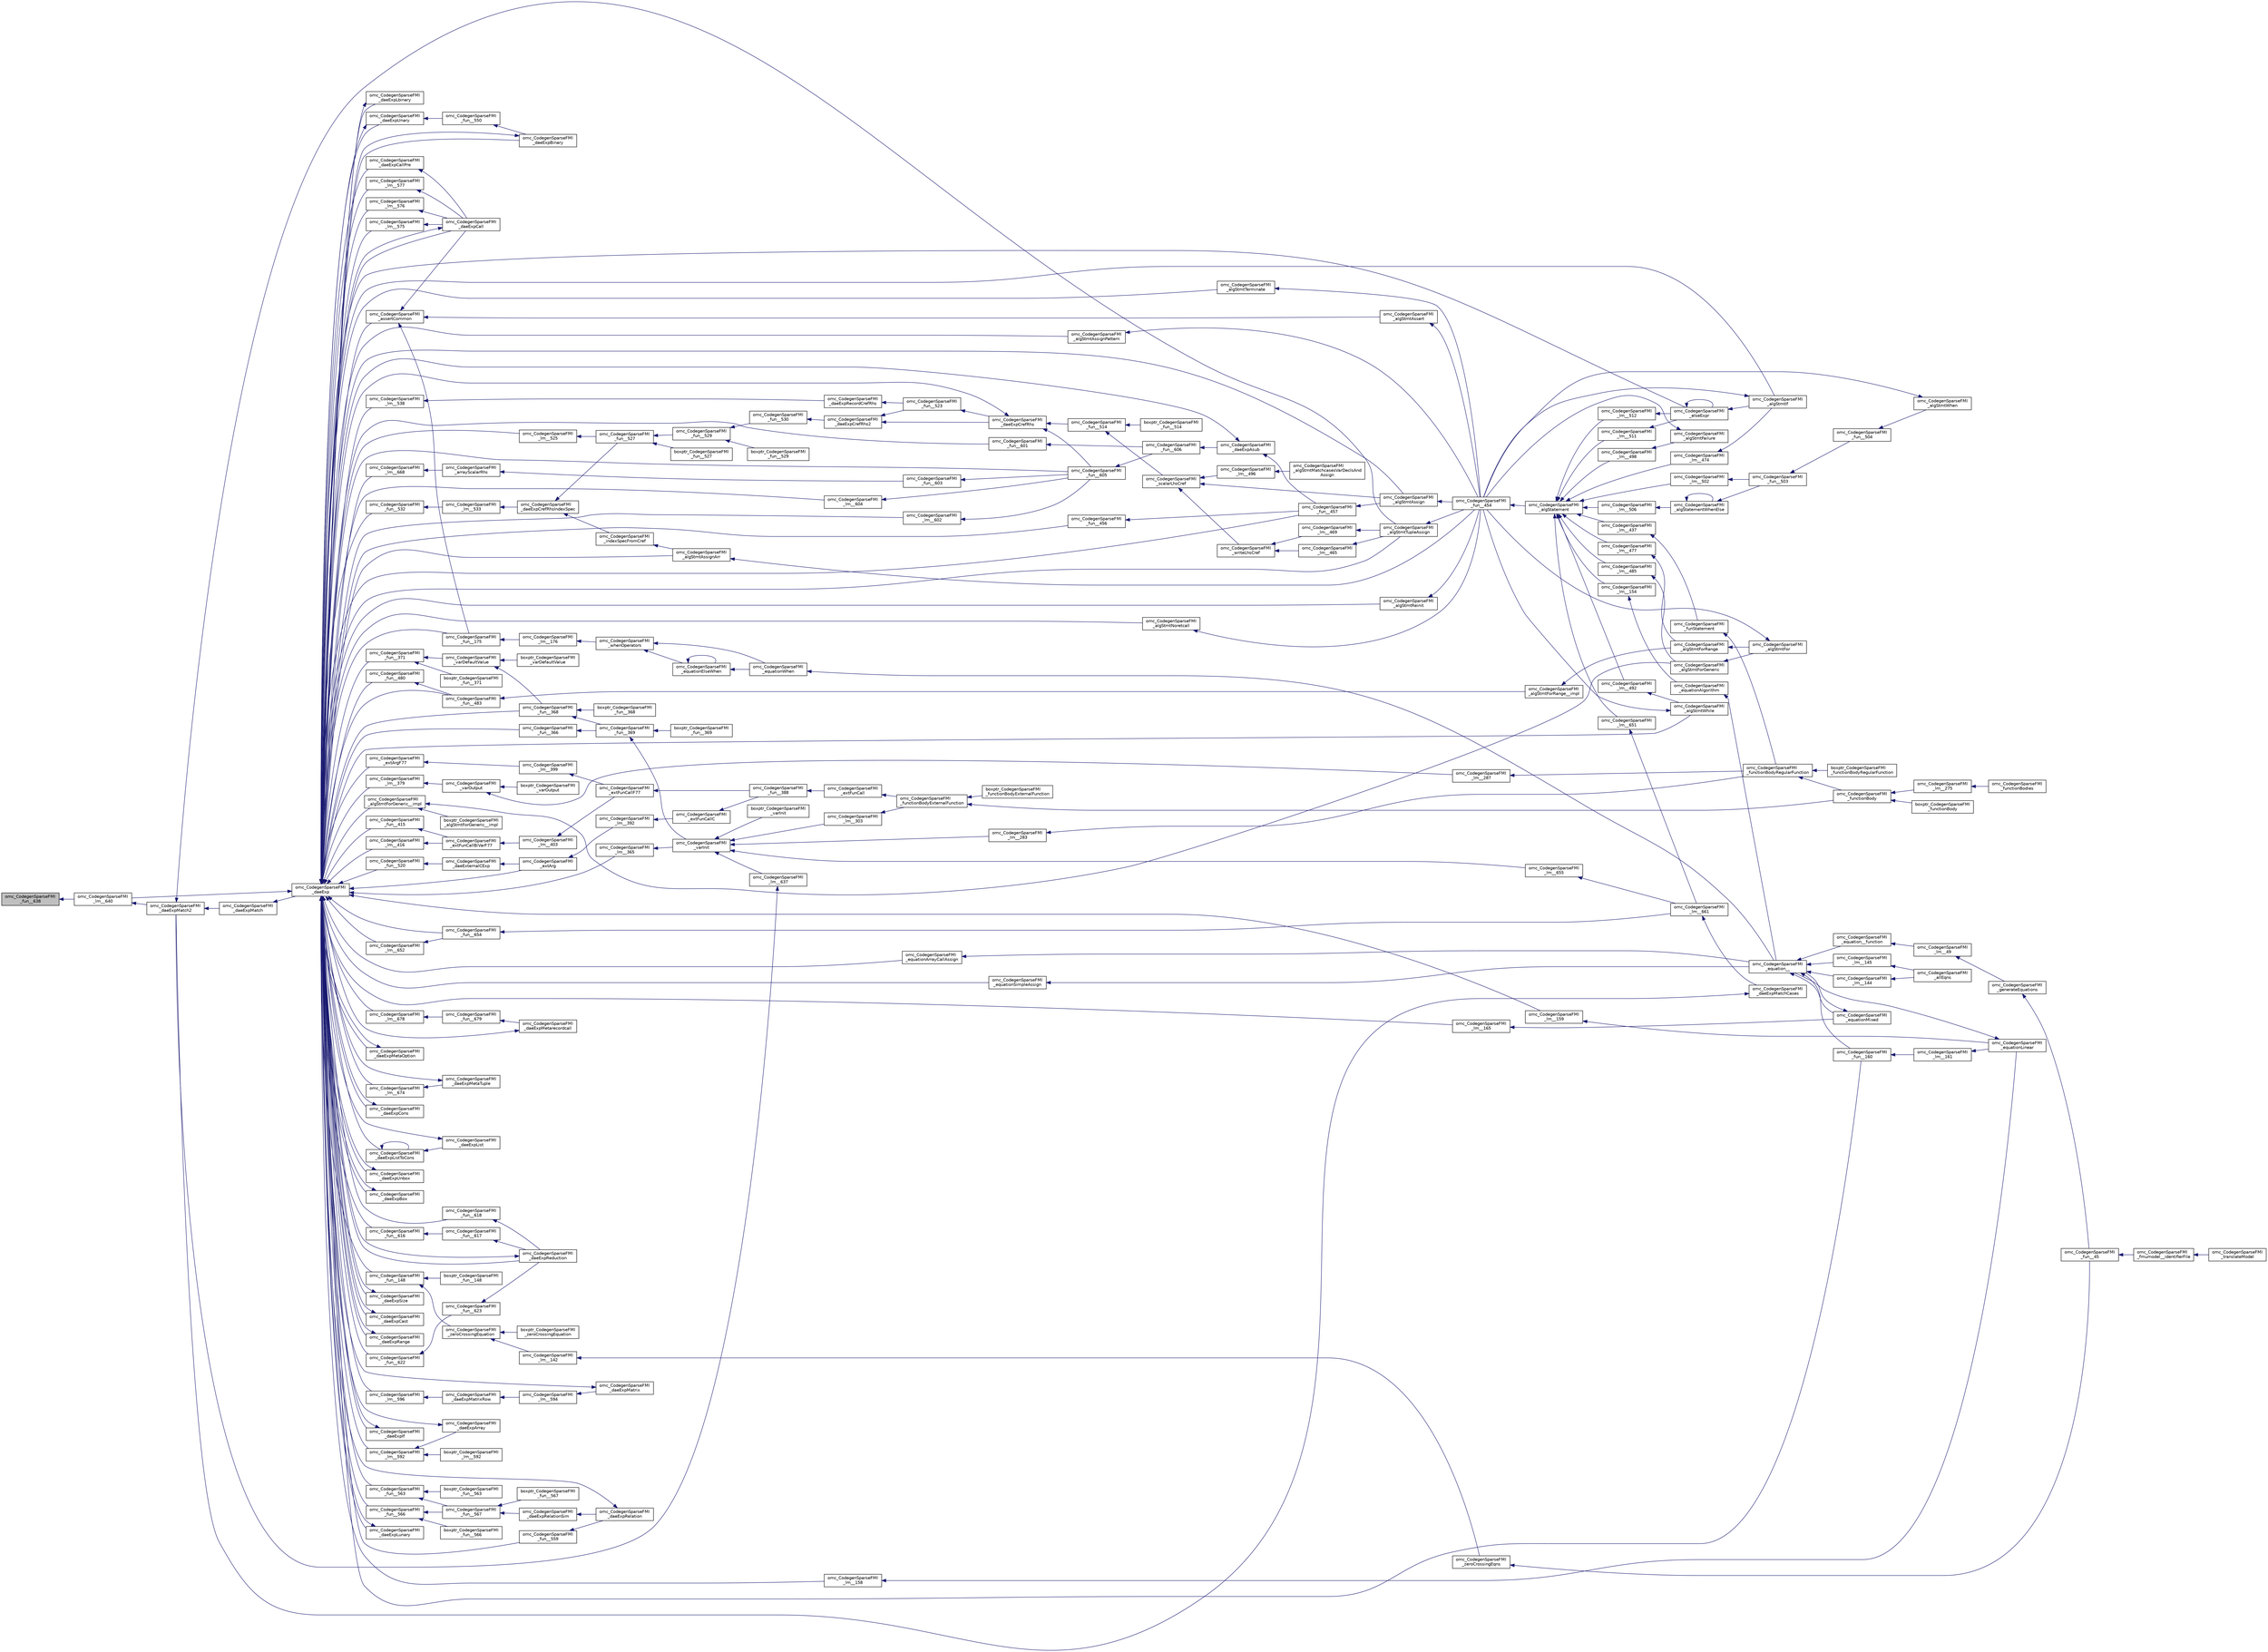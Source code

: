 digraph "omc_CodegenSparseFMI_fun__638"
{
  edge [fontname="Helvetica",fontsize="10",labelfontname="Helvetica",labelfontsize="10"];
  node [fontname="Helvetica",fontsize="10",shape=record];
  rankdir="LR";
  Node151670 [label="omc_CodegenSparseFMI\l_fun__638",height=0.2,width=0.4,color="black", fillcolor="grey75", style="filled", fontcolor="black"];
  Node151670 -> Node151671 [dir="back",color="midnightblue",fontsize="10",style="solid",fontname="Helvetica"];
  Node151671 [label="omc_CodegenSparseFMI\l_lm__640",height=0.2,width=0.4,color="black", fillcolor="white", style="filled",URL="$d1/d2e/_codegen_sparse_f_m_i_8c.html#ab7ae5141c274871c57b0fb912e7ddaf7"];
  Node151671 -> Node151672 [dir="back",color="midnightblue",fontsize="10",style="solid",fontname="Helvetica"];
  Node151672 [label="omc_CodegenSparseFMI\l_daeExpMatch2",height=0.2,width=0.4,color="black", fillcolor="white", style="filled",URL="$da/d88/_codegen_sparse_f_m_i_8h.html#a3d2d85eda4fc6adaf9f0a30a7a870128"];
  Node151672 -> Node151673 [dir="back",color="midnightblue",fontsize="10",style="solid",fontname="Helvetica"];
  Node151673 [label="omc_CodegenSparseFMI\l_daeExpMatch",height=0.2,width=0.4,color="black", fillcolor="white", style="filled",URL="$da/d88/_codegen_sparse_f_m_i_8h.html#a59ba01dc770311168227b0e3a87b1e1d"];
  Node151673 -> Node151674 [dir="back",color="midnightblue",fontsize="10",style="solid",fontname="Helvetica"];
  Node151674 [label="omc_CodegenSparseFMI\l_daeExp",height=0.2,width=0.4,color="black", fillcolor="white", style="filled",URL="$da/d88/_codegen_sparse_f_m_i_8h.html#ab26972f772620810838d527d8554f2ac"];
  Node151674 -> Node151675 [dir="back",color="midnightblue",fontsize="10",style="solid",fontname="Helvetica"];
  Node151675 [label="omc_CodegenSparseFMI\l_assertCommon",height=0.2,width=0.4,color="black", fillcolor="white", style="filled",URL="$da/d88/_codegen_sparse_f_m_i_8h.html#affff73cc747add47129bcbacc2d38f9a"];
  Node151675 -> Node151676 [dir="back",color="midnightblue",fontsize="10",style="solid",fontname="Helvetica"];
  Node151676 [label="omc_CodegenSparseFMI\l_daeExpCall",height=0.2,width=0.4,color="black", fillcolor="white", style="filled",URL="$da/d88/_codegen_sparse_f_m_i_8h.html#a48a7b37bcd95aafb972b82321fa96aac"];
  Node151676 -> Node151674 [dir="back",color="midnightblue",fontsize="10",style="solid",fontname="Helvetica"];
  Node151675 -> Node151677 [dir="back",color="midnightblue",fontsize="10",style="solid",fontname="Helvetica"];
  Node151677 [label="omc_CodegenSparseFMI\l_algStmtAssert",height=0.2,width=0.4,color="black", fillcolor="white", style="filled",URL="$da/d88/_codegen_sparse_f_m_i_8h.html#a6b429ec5152996a5f9279a3ddf6844b0"];
  Node151677 -> Node151678 [dir="back",color="midnightblue",fontsize="10",style="solid",fontname="Helvetica"];
  Node151678 [label="omc_CodegenSparseFMI\l_fun__454",height=0.2,width=0.4,color="black", fillcolor="white", style="filled",URL="$d1/d2e/_codegen_sparse_f_m_i_8c.html#a38506d8a286cdb1703e9653cec496244"];
  Node151678 -> Node151679 [dir="back",color="midnightblue",fontsize="10",style="solid",fontname="Helvetica"];
  Node151679 [label="omc_CodegenSparseFMI\l_algStatement",height=0.2,width=0.4,color="black", fillcolor="white", style="filled",URL="$da/d88/_codegen_sparse_f_m_i_8h.html#a5d1fbf810cfb458410c3f606dd4518d6"];
  Node151679 -> Node151680 [dir="back",color="midnightblue",fontsize="10",style="solid",fontname="Helvetica"];
  Node151680 [label="omc_CodegenSparseFMI\l_lm__651",height=0.2,width=0.4,color="black", fillcolor="white", style="filled",URL="$d1/d2e/_codegen_sparse_f_m_i_8c.html#a4601ee3bb7611f920e2f9c96c21fce8e"];
  Node151680 -> Node151681 [dir="back",color="midnightblue",fontsize="10",style="solid",fontname="Helvetica"];
  Node151681 [label="omc_CodegenSparseFMI\l_lm__661",height=0.2,width=0.4,color="black", fillcolor="white", style="filled",URL="$d1/d2e/_codegen_sparse_f_m_i_8c.html#af15d08c53a5b48667e16622e16e97ec5"];
  Node151681 -> Node151682 [dir="back",color="midnightblue",fontsize="10",style="solid",fontname="Helvetica"];
  Node151682 [label="omc_CodegenSparseFMI\l_daeExpMatchCases",height=0.2,width=0.4,color="black", fillcolor="white", style="filled",URL="$da/d88/_codegen_sparse_f_m_i_8h.html#a67c72be0aaa49a7a85509e1c5ab98b41"];
  Node151682 -> Node151672 [dir="back",color="midnightblue",fontsize="10",style="solid",fontname="Helvetica"];
  Node151679 -> Node151683 [dir="back",color="midnightblue",fontsize="10",style="solid",fontname="Helvetica"];
  Node151683 [label="omc_CodegenSparseFMI\l_lm__512",height=0.2,width=0.4,color="black", fillcolor="white", style="filled",URL="$d1/d2e/_codegen_sparse_f_m_i_8c.html#af95888dfe83bb5057d8fd4311bb02812"];
  Node151683 -> Node151684 [dir="back",color="midnightblue",fontsize="10",style="solid",fontname="Helvetica"];
  Node151684 [label="omc_CodegenSparseFMI\l_elseExpr",height=0.2,width=0.4,color="black", fillcolor="white", style="filled",URL="$da/d88/_codegen_sparse_f_m_i_8h.html#ae02994b817886c3b7f562e9552fec536"];
  Node151684 -> Node151684 [dir="back",color="midnightblue",fontsize="10",style="solid",fontname="Helvetica"];
  Node151684 -> Node151685 [dir="back",color="midnightblue",fontsize="10",style="solid",fontname="Helvetica"];
  Node151685 [label="omc_CodegenSparseFMI\l_algStmtIf",height=0.2,width=0.4,color="black", fillcolor="white", style="filled",URL="$da/d88/_codegen_sparse_f_m_i_8h.html#aa72b2ef57d1e5ee8a926acad88bf499d"];
  Node151685 -> Node151678 [dir="back",color="midnightblue",fontsize="10",style="solid",fontname="Helvetica"];
  Node151679 -> Node151686 [dir="back",color="midnightblue",fontsize="10",style="solid",fontname="Helvetica"];
  Node151686 [label="omc_CodegenSparseFMI\l_lm__511",height=0.2,width=0.4,color="black", fillcolor="white", style="filled",URL="$d1/d2e/_codegen_sparse_f_m_i_8c.html#ab0773a7f193a1fc208023bda15bcd13e"];
  Node151686 -> Node151684 [dir="back",color="midnightblue",fontsize="10",style="solid",fontname="Helvetica"];
  Node151679 -> Node151687 [dir="back",color="midnightblue",fontsize="10",style="solid",fontname="Helvetica"];
  Node151687 [label="omc_CodegenSparseFMI\l_lm__506",height=0.2,width=0.4,color="black", fillcolor="white", style="filled",URL="$d1/d2e/_codegen_sparse_f_m_i_8c.html#ab9c484cbc52677b6df8e8fb6df621cc0"];
  Node151687 -> Node151688 [dir="back",color="midnightblue",fontsize="10",style="solid",fontname="Helvetica"];
  Node151688 [label="omc_CodegenSparseFMI\l_algStatementWhenElse",height=0.2,width=0.4,color="black", fillcolor="white", style="filled",URL="$da/d88/_codegen_sparse_f_m_i_8h.html#a55c70c95b005ab4e4a668af539875303"];
  Node151688 -> Node151688 [dir="back",color="midnightblue",fontsize="10",style="solid",fontname="Helvetica"];
  Node151688 -> Node151689 [dir="back",color="midnightblue",fontsize="10",style="solid",fontname="Helvetica"];
  Node151689 [label="omc_CodegenSparseFMI\l_fun__503",height=0.2,width=0.4,color="black", fillcolor="white", style="filled",URL="$d1/d2e/_codegen_sparse_f_m_i_8c.html#a2f60622244298e4d41f2a4f51d7b6875"];
  Node151689 -> Node151690 [dir="back",color="midnightblue",fontsize="10",style="solid",fontname="Helvetica"];
  Node151690 [label="omc_CodegenSparseFMI\l_fun__504",height=0.2,width=0.4,color="black", fillcolor="white", style="filled",URL="$d1/d2e/_codegen_sparse_f_m_i_8c.html#a34c708458b1cf12fb6f5f8b4d739cfd1"];
  Node151690 -> Node151691 [dir="back",color="midnightblue",fontsize="10",style="solid",fontname="Helvetica"];
  Node151691 [label="omc_CodegenSparseFMI\l_algStmtWhen",height=0.2,width=0.4,color="black", fillcolor="white", style="filled",URL="$da/d88/_codegen_sparse_f_m_i_8h.html#a1045cff030f158d7beb1890107038b8d"];
  Node151691 -> Node151678 [dir="back",color="midnightblue",fontsize="10",style="solid",fontname="Helvetica"];
  Node151679 -> Node151692 [dir="back",color="midnightblue",fontsize="10",style="solid",fontname="Helvetica"];
  Node151692 [label="omc_CodegenSparseFMI\l_lm__502",height=0.2,width=0.4,color="black", fillcolor="white", style="filled",URL="$d1/d2e/_codegen_sparse_f_m_i_8c.html#a7b108abc44b96cb6c9ed48e243a90fad"];
  Node151692 -> Node151689 [dir="back",color="midnightblue",fontsize="10",style="solid",fontname="Helvetica"];
  Node151679 -> Node151693 [dir="back",color="midnightblue",fontsize="10",style="solid",fontname="Helvetica"];
  Node151693 [label="omc_CodegenSparseFMI\l_lm__498",height=0.2,width=0.4,color="black", fillcolor="white", style="filled",URL="$d1/d2e/_codegen_sparse_f_m_i_8c.html#a9a587324a76d2a404951bc9b392ed5cb"];
  Node151693 -> Node151694 [dir="back",color="midnightblue",fontsize="10",style="solid",fontname="Helvetica"];
  Node151694 [label="omc_CodegenSparseFMI\l_algStmtFailure",height=0.2,width=0.4,color="black", fillcolor="white", style="filled",URL="$da/d88/_codegen_sparse_f_m_i_8h.html#ad11b2d0a665f24fbe809721a52d58392"];
  Node151694 -> Node151678 [dir="back",color="midnightblue",fontsize="10",style="solid",fontname="Helvetica"];
  Node151679 -> Node151695 [dir="back",color="midnightblue",fontsize="10",style="solid",fontname="Helvetica"];
  Node151695 [label="omc_CodegenSparseFMI\l_lm__492",height=0.2,width=0.4,color="black", fillcolor="white", style="filled",URL="$d1/d2e/_codegen_sparse_f_m_i_8c.html#a72ef5dd5785e8cfbae898a4957299174"];
  Node151695 -> Node151696 [dir="back",color="midnightblue",fontsize="10",style="solid",fontname="Helvetica"];
  Node151696 [label="omc_CodegenSparseFMI\l_algStmtWhile",height=0.2,width=0.4,color="black", fillcolor="white", style="filled",URL="$da/d88/_codegen_sparse_f_m_i_8h.html#a737e817657aa616db460e3a97c2e3107"];
  Node151696 -> Node151678 [dir="back",color="midnightblue",fontsize="10",style="solid",fontname="Helvetica"];
  Node151679 -> Node151697 [dir="back",color="midnightblue",fontsize="10",style="solid",fontname="Helvetica"];
  Node151697 [label="omc_CodegenSparseFMI\l_lm__485",height=0.2,width=0.4,color="black", fillcolor="white", style="filled",URL="$d1/d2e/_codegen_sparse_f_m_i_8c.html#aaee69379b676eacca1ab73ffa0291eea"];
  Node151697 -> Node151698 [dir="back",color="midnightblue",fontsize="10",style="solid",fontname="Helvetica"];
  Node151698 [label="omc_CodegenSparseFMI\l_algStmtForGeneric",height=0.2,width=0.4,color="black", fillcolor="white", style="filled",URL="$da/d88/_codegen_sparse_f_m_i_8h.html#a15ee44d2afe47cb6295a4d916b0ca7a1"];
  Node151698 -> Node151699 [dir="back",color="midnightblue",fontsize="10",style="solid",fontname="Helvetica"];
  Node151699 [label="omc_CodegenSparseFMI\l_algStmtFor",height=0.2,width=0.4,color="black", fillcolor="white", style="filled",URL="$da/d88/_codegen_sparse_f_m_i_8h.html#a4a85a211bdd342c5634f687ac8530821"];
  Node151699 -> Node151678 [dir="back",color="midnightblue",fontsize="10",style="solid",fontname="Helvetica"];
  Node151679 -> Node151700 [dir="back",color="midnightblue",fontsize="10",style="solid",fontname="Helvetica"];
  Node151700 [label="omc_CodegenSparseFMI\l_lm__477",height=0.2,width=0.4,color="black", fillcolor="white", style="filled",URL="$d1/d2e/_codegen_sparse_f_m_i_8c.html#a2f9a22c9a97ca26efa4457a52c8310c9"];
  Node151700 -> Node151701 [dir="back",color="midnightblue",fontsize="10",style="solid",fontname="Helvetica"];
  Node151701 [label="omc_CodegenSparseFMI\l_algStmtForRange",height=0.2,width=0.4,color="black", fillcolor="white", style="filled",URL="$da/d88/_codegen_sparse_f_m_i_8h.html#aec1da676936e15ede37d5d7df69bd5d3"];
  Node151701 -> Node151699 [dir="back",color="midnightblue",fontsize="10",style="solid",fontname="Helvetica"];
  Node151679 -> Node151702 [dir="back",color="midnightblue",fontsize="10",style="solid",fontname="Helvetica"];
  Node151702 [label="omc_CodegenSparseFMI\l_lm__474",height=0.2,width=0.4,color="black", fillcolor="white", style="filled",URL="$d1/d2e/_codegen_sparse_f_m_i_8c.html#a39706f1a079b0966689768a75ddc77b3"];
  Node151702 -> Node151685 [dir="back",color="midnightblue",fontsize="10",style="solid",fontname="Helvetica"];
  Node151679 -> Node151703 [dir="back",color="midnightblue",fontsize="10",style="solid",fontname="Helvetica"];
  Node151703 [label="omc_CodegenSparseFMI\l_lm__437",height=0.2,width=0.4,color="black", fillcolor="white", style="filled",URL="$d1/d2e/_codegen_sparse_f_m_i_8c.html#a1bcb8bb8090787c8cfad3cc233eb2cbb"];
  Node151703 -> Node151704 [dir="back",color="midnightblue",fontsize="10",style="solid",fontname="Helvetica"];
  Node151704 [label="omc_CodegenSparseFMI\l_funStatement",height=0.2,width=0.4,color="black", fillcolor="white", style="filled",URL="$da/d88/_codegen_sparse_f_m_i_8h.html#a6011fbd6700693d91a736f67f7cd333a"];
  Node151704 -> Node151705 [dir="back",color="midnightblue",fontsize="10",style="solid",fontname="Helvetica"];
  Node151705 [label="omc_CodegenSparseFMI\l_functionBodyRegularFunction",height=0.2,width=0.4,color="black", fillcolor="white", style="filled",URL="$da/d88/_codegen_sparse_f_m_i_8h.html#a35f588d60d8560ad7c541738fc9bc5d0"];
  Node151705 -> Node151706 [dir="back",color="midnightblue",fontsize="10",style="solid",fontname="Helvetica"];
  Node151706 [label="boxptr_CodegenSparseFMI\l_functionBodyRegularFunction",height=0.2,width=0.4,color="black", fillcolor="white", style="filled",URL="$da/d88/_codegen_sparse_f_m_i_8h.html#ad0cd59d6ca1bf8ab02b015f235daadf1"];
  Node151705 -> Node151707 [dir="back",color="midnightblue",fontsize="10",style="solid",fontname="Helvetica"];
  Node151707 [label="omc_CodegenSparseFMI\l_functionBody",height=0.2,width=0.4,color="black", fillcolor="white", style="filled",URL="$da/d88/_codegen_sparse_f_m_i_8h.html#a8326dd08d50f77b343a0b1e9fdee90d6"];
  Node151707 -> Node151708 [dir="back",color="midnightblue",fontsize="10",style="solid",fontname="Helvetica"];
  Node151708 [label="boxptr_CodegenSparseFMI\l_functionBody",height=0.2,width=0.4,color="black", fillcolor="white", style="filled",URL="$da/d88/_codegen_sparse_f_m_i_8h.html#a1450c37977ff46f0a318f1740d46b3a2"];
  Node151707 -> Node151709 [dir="back",color="midnightblue",fontsize="10",style="solid",fontname="Helvetica"];
  Node151709 [label="omc_CodegenSparseFMI\l_lm__275",height=0.2,width=0.4,color="black", fillcolor="white", style="filled",URL="$d1/d2e/_codegen_sparse_f_m_i_8c.html#afa6f1fb10983410b266344362bafabb7"];
  Node151709 -> Node151710 [dir="back",color="midnightblue",fontsize="10",style="solid",fontname="Helvetica"];
  Node151710 [label="omc_CodegenSparseFMI\l_functionBodies",height=0.2,width=0.4,color="black", fillcolor="white", style="filled",URL="$da/d88/_codegen_sparse_f_m_i_8h.html#ad5d463f801d993e3be31d7c8963771af"];
  Node151679 -> Node151711 [dir="back",color="midnightblue",fontsize="10",style="solid",fontname="Helvetica"];
  Node151711 [label="omc_CodegenSparseFMI\l_lm__154",height=0.2,width=0.4,color="black", fillcolor="white", style="filled",URL="$d1/d2e/_codegen_sparse_f_m_i_8c.html#a1572fc969206bf7560bccaad1883519a"];
  Node151711 -> Node151712 [dir="back",color="midnightblue",fontsize="10",style="solid",fontname="Helvetica"];
  Node151712 [label="omc_CodegenSparseFMI\l_equationAlgorithm",height=0.2,width=0.4,color="black", fillcolor="white", style="filled",URL="$da/d88/_codegen_sparse_f_m_i_8h.html#adc1144a1e01b13d32f1cd272edef769f"];
  Node151712 -> Node151713 [dir="back",color="midnightblue",fontsize="10",style="solid",fontname="Helvetica"];
  Node151713 [label="omc_CodegenSparseFMI\l_equation__",height=0.2,width=0.4,color="black", fillcolor="white", style="filled",URL="$da/d88/_codegen_sparse_f_m_i_8h.html#a99f4c0cb745d02faf3615bcda104a18a"];
  Node151713 -> Node151714 [dir="back",color="midnightblue",fontsize="10",style="solid",fontname="Helvetica"];
  Node151714 [label="omc_CodegenSparseFMI\l_equationMixed",height=0.2,width=0.4,color="black", fillcolor="white", style="filled",URL="$da/d88/_codegen_sparse_f_m_i_8h.html#ac29f9768bd0d77a3e1e85ee8d33113f2"];
  Node151714 -> Node151713 [dir="back",color="midnightblue",fontsize="10",style="solid",fontname="Helvetica"];
  Node151713 -> Node151715 [dir="back",color="midnightblue",fontsize="10",style="solid",fontname="Helvetica"];
  Node151715 [label="omc_CodegenSparseFMI\l_fun__160",height=0.2,width=0.4,color="black", fillcolor="white", style="filled",URL="$d1/d2e/_codegen_sparse_f_m_i_8c.html#ae706b7e1daac9ecce083bb0f153c4537"];
  Node151715 -> Node151716 [dir="back",color="midnightblue",fontsize="10",style="solid",fontname="Helvetica"];
  Node151716 [label="omc_CodegenSparseFMI\l_lm__161",height=0.2,width=0.4,color="black", fillcolor="white", style="filled",URL="$d1/d2e/_codegen_sparse_f_m_i_8c.html#afef10b15667b5fa348e2e5474100a059"];
  Node151716 -> Node151717 [dir="back",color="midnightblue",fontsize="10",style="solid",fontname="Helvetica"];
  Node151717 [label="omc_CodegenSparseFMI\l_equationLinear",height=0.2,width=0.4,color="black", fillcolor="white", style="filled",URL="$da/d88/_codegen_sparse_f_m_i_8h.html#ae8ae758cee8e51f80c69f273ea2dead4"];
  Node151717 -> Node151713 [dir="back",color="midnightblue",fontsize="10",style="solid",fontname="Helvetica"];
  Node151713 -> Node151718 [dir="back",color="midnightblue",fontsize="10",style="solid",fontname="Helvetica"];
  Node151718 [label="omc_CodegenSparseFMI\l_lm__145",height=0.2,width=0.4,color="black", fillcolor="white", style="filled",URL="$d1/d2e/_codegen_sparse_f_m_i_8c.html#a482b9fe4a2cf1170ba37c04cbeeba56b"];
  Node151718 -> Node151719 [dir="back",color="midnightblue",fontsize="10",style="solid",fontname="Helvetica"];
  Node151719 [label="omc_CodegenSparseFMI\l_allEqns",height=0.2,width=0.4,color="black", fillcolor="white", style="filled",URL="$da/d88/_codegen_sparse_f_m_i_8h.html#a94fa0652e8d98e8869394cc988af391b"];
  Node151713 -> Node151720 [dir="back",color="midnightblue",fontsize="10",style="solid",fontname="Helvetica"];
  Node151720 [label="omc_CodegenSparseFMI\l_lm__144",height=0.2,width=0.4,color="black", fillcolor="white", style="filled",URL="$d1/d2e/_codegen_sparse_f_m_i_8c.html#a53bc84287c3730b73c523380ca378dcf"];
  Node151720 -> Node151719 [dir="back",color="midnightblue",fontsize="10",style="solid",fontname="Helvetica"];
  Node151713 -> Node151721 [dir="back",color="midnightblue",fontsize="10",style="solid",fontname="Helvetica"];
  Node151721 [label="omc_CodegenSparseFMI\l_equation__function",height=0.2,width=0.4,color="black", fillcolor="white", style="filled",URL="$da/d88/_codegen_sparse_f_m_i_8h.html#a3b6d78478d2920ade27380933feef664"];
  Node151721 -> Node151722 [dir="back",color="midnightblue",fontsize="10",style="solid",fontname="Helvetica"];
  Node151722 [label="omc_CodegenSparseFMI\l_lm__49",height=0.2,width=0.4,color="black", fillcolor="white", style="filled",URL="$d1/d2e/_codegen_sparse_f_m_i_8c.html#afd950130e5951ce5d9b078504b8e5445"];
  Node151722 -> Node151723 [dir="back",color="midnightblue",fontsize="10",style="solid",fontname="Helvetica"];
  Node151723 [label="omc_CodegenSparseFMI\l_generateEquations",height=0.2,width=0.4,color="black", fillcolor="white", style="filled",URL="$da/d88/_codegen_sparse_f_m_i_8h.html#a944e50c37aa93fa6e9c540a7d9a7f671"];
  Node151723 -> Node151724 [dir="back",color="midnightblue",fontsize="10",style="solid",fontname="Helvetica"];
  Node151724 [label="omc_CodegenSparseFMI\l_fun__45",height=0.2,width=0.4,color="black", fillcolor="white", style="filled",URL="$d1/d2e/_codegen_sparse_f_m_i_8c.html#a33c397eee4567dbaf5269d88f9ea50f2"];
  Node151724 -> Node151725 [dir="back",color="midnightblue",fontsize="10",style="solid",fontname="Helvetica"];
  Node151725 [label="omc_CodegenSparseFMI\l_fmumodel__identifierFile",height=0.2,width=0.4,color="black", fillcolor="white", style="filled",URL="$da/d88/_codegen_sparse_f_m_i_8h.html#a0d704247081fbb1f268bdd5ae5d7f3f3"];
  Node151725 -> Node151726 [dir="back",color="midnightblue",fontsize="10",style="solid",fontname="Helvetica"];
  Node151726 [label="omc_CodegenSparseFMI\l_translateModel",height=0.2,width=0.4,color="black", fillcolor="white", style="filled",URL="$da/d88/_codegen_sparse_f_m_i_8h.html#a6e115544fcae7968ab9fa00a0ea17b1d"];
  Node151675 -> Node151727 [dir="back",color="midnightblue",fontsize="10",style="solid",fontname="Helvetica"];
  Node151727 [label="omc_CodegenSparseFMI\l_fun__175",height=0.2,width=0.4,color="black", fillcolor="white", style="filled",URL="$d1/d2e/_codegen_sparse_f_m_i_8c.html#ae71d3dbce84027f4da25d630128e9f06"];
  Node151727 -> Node151728 [dir="back",color="midnightblue",fontsize="10",style="solid",fontname="Helvetica"];
  Node151728 [label="omc_CodegenSparseFMI\l_lm__176",height=0.2,width=0.4,color="black", fillcolor="white", style="filled",URL="$d1/d2e/_codegen_sparse_f_m_i_8c.html#a3aab67e796da3718ac21ae4e0b10522b"];
  Node151728 -> Node151729 [dir="back",color="midnightblue",fontsize="10",style="solid",fontname="Helvetica"];
  Node151729 [label="omc_CodegenSparseFMI\l_whenOperators",height=0.2,width=0.4,color="black", fillcolor="white", style="filled",URL="$da/d88/_codegen_sparse_f_m_i_8h.html#aaa56a6cbe937c9e43604fbefcddc43d4"];
  Node151729 -> Node151730 [dir="back",color="midnightblue",fontsize="10",style="solid",fontname="Helvetica"];
  Node151730 [label="omc_CodegenSparseFMI\l_equationElseWhen",height=0.2,width=0.4,color="black", fillcolor="white", style="filled",URL="$da/d88/_codegen_sparse_f_m_i_8h.html#a9252f94be6a8d4db5d542a2a30867d21"];
  Node151730 -> Node151730 [dir="back",color="midnightblue",fontsize="10",style="solid",fontname="Helvetica"];
  Node151730 -> Node151731 [dir="back",color="midnightblue",fontsize="10",style="solid",fontname="Helvetica"];
  Node151731 [label="omc_CodegenSparseFMI\l_equationWhen",height=0.2,width=0.4,color="black", fillcolor="white", style="filled",URL="$da/d88/_codegen_sparse_f_m_i_8h.html#a182b50d619540de019adbeb9053f85d2"];
  Node151731 -> Node151713 [dir="back",color="midnightblue",fontsize="10",style="solid",fontname="Helvetica"];
  Node151729 -> Node151731 [dir="back",color="midnightblue",fontsize="10",style="solid",fontname="Helvetica"];
  Node151674 -> Node151732 [dir="back",color="midnightblue",fontsize="10",style="solid",fontname="Helvetica"];
  Node151732 [label="omc_CodegenSparseFMI\l_algStmtAssignPattern",height=0.2,width=0.4,color="black", fillcolor="white", style="filled",URL="$da/d88/_codegen_sparse_f_m_i_8h.html#aa769cf6a279946c8484ba60efafa1bc7"];
  Node151732 -> Node151678 [dir="back",color="midnightblue",fontsize="10",style="solid",fontname="Helvetica"];
  Node151674 -> Node151733 [dir="back",color="midnightblue",fontsize="10",style="solid",fontname="Helvetica"];
  Node151733 [label="omc_CodegenSparseFMI\l_lm__678",height=0.2,width=0.4,color="black", fillcolor="white", style="filled",URL="$d1/d2e/_codegen_sparse_f_m_i_8c.html#a128c47290974b3ffbcea043e82979943"];
  Node151733 -> Node151734 [dir="back",color="midnightblue",fontsize="10",style="solid",fontname="Helvetica"];
  Node151734 [label="omc_CodegenSparseFMI\l_fun__679",height=0.2,width=0.4,color="black", fillcolor="white", style="filled",URL="$d1/d2e/_codegen_sparse_f_m_i_8c.html#a2365ba198f39b872daa06cc5d23c6252"];
  Node151734 -> Node151735 [dir="back",color="midnightblue",fontsize="10",style="solid",fontname="Helvetica"];
  Node151735 [label="omc_CodegenSparseFMI\l_daeExpMetarecordcall",height=0.2,width=0.4,color="black", fillcolor="white", style="filled",URL="$da/d88/_codegen_sparse_f_m_i_8h.html#af4d3cdaeb7380d8a65146e12030c5c0e"];
  Node151735 -> Node151674 [dir="back",color="midnightblue",fontsize="10",style="solid",fontname="Helvetica"];
  Node151674 -> Node151736 [dir="back",color="midnightblue",fontsize="10",style="solid",fontname="Helvetica"];
  Node151736 [label="omc_CodegenSparseFMI\l_daeExpMetaOption",height=0.2,width=0.4,color="black", fillcolor="white", style="filled",URL="$da/d88/_codegen_sparse_f_m_i_8h.html#ae536b39241762561555271004c37440e"];
  Node151736 -> Node151674 [dir="back",color="midnightblue",fontsize="10",style="solid",fontname="Helvetica"];
  Node151674 -> Node151737 [dir="back",color="midnightblue",fontsize="10",style="solid",fontname="Helvetica"];
  Node151737 [label="omc_CodegenSparseFMI\l_lm__674",height=0.2,width=0.4,color="black", fillcolor="white", style="filled",URL="$d1/d2e/_codegen_sparse_f_m_i_8c.html#ad52f1b672015908228e495a9b9ff40ca"];
  Node151737 -> Node151738 [dir="back",color="midnightblue",fontsize="10",style="solid",fontname="Helvetica"];
  Node151738 [label="omc_CodegenSparseFMI\l_daeExpMetaTuple",height=0.2,width=0.4,color="black", fillcolor="white", style="filled",URL="$da/d88/_codegen_sparse_f_m_i_8h.html#a37dab4d4c7bc7fd838505c060a8b9049"];
  Node151738 -> Node151674 [dir="back",color="midnightblue",fontsize="10",style="solid",fontname="Helvetica"];
  Node151674 -> Node151739 [dir="back",color="midnightblue",fontsize="10",style="solid",fontname="Helvetica"];
  Node151739 [label="omc_CodegenSparseFMI\l_daeExpCons",height=0.2,width=0.4,color="black", fillcolor="white", style="filled",URL="$da/d88/_codegen_sparse_f_m_i_8h.html#ab881b9f7dbddb69fe91bb74c9c5c54c1"];
  Node151739 -> Node151674 [dir="back",color="midnightblue",fontsize="10",style="solid",fontname="Helvetica"];
  Node151674 -> Node151740 [dir="back",color="midnightblue",fontsize="10",style="solid",fontname="Helvetica"];
  Node151740 [label="omc_CodegenSparseFMI\l_daeExpListToCons",height=0.2,width=0.4,color="black", fillcolor="white", style="filled",URL="$da/d88/_codegen_sparse_f_m_i_8h.html#a1d1ae6cb82e69292e58b8c65e002ea55"];
  Node151740 -> Node151740 [dir="back",color="midnightblue",fontsize="10",style="solid",fontname="Helvetica"];
  Node151740 -> Node151741 [dir="back",color="midnightblue",fontsize="10",style="solid",fontname="Helvetica"];
  Node151741 [label="omc_CodegenSparseFMI\l_daeExpList",height=0.2,width=0.4,color="black", fillcolor="white", style="filled",URL="$da/d88/_codegen_sparse_f_m_i_8h.html#a2f666b582c610d5c8b23988ecba9664b"];
  Node151741 -> Node151674 [dir="back",color="midnightblue",fontsize="10",style="solid",fontname="Helvetica"];
  Node151674 -> Node151742 [dir="back",color="midnightblue",fontsize="10",style="solid",fontname="Helvetica"];
  Node151742 [label="omc_CodegenSparseFMI\l_lm__668",height=0.2,width=0.4,color="black", fillcolor="white", style="filled",URL="$d1/d2e/_codegen_sparse_f_m_i_8c.html#a76351725b41da0af498aadf54b92c275"];
  Node151742 -> Node151743 [dir="back",color="midnightblue",fontsize="10",style="solid",fontname="Helvetica"];
  Node151743 [label="omc_CodegenSparseFMI\l_arrayScalarRhs",height=0.2,width=0.4,color="black", fillcolor="white", style="filled",URL="$da/d88/_codegen_sparse_f_m_i_8h.html#ab4de96fd8fb5647ef325ca122a4753f3"];
  Node151743 -> Node151744 [dir="back",color="midnightblue",fontsize="10",style="solid",fontname="Helvetica"];
  Node151744 [label="omc_CodegenSparseFMI\l_fun__603",height=0.2,width=0.4,color="black", fillcolor="white", style="filled",URL="$d1/d2e/_codegen_sparse_f_m_i_8c.html#adbd2857da6df0e479b3bd77c5b7a8f7d"];
  Node151744 -> Node151745 [dir="back",color="midnightblue",fontsize="10",style="solid",fontname="Helvetica"];
  Node151745 [label="omc_CodegenSparseFMI\l_fun__605",height=0.2,width=0.4,color="black", fillcolor="white", style="filled",URL="$d1/d2e/_codegen_sparse_f_m_i_8c.html#a9bd0f333ed74be93d8bd6468cde56736"];
  Node151745 -> Node151746 [dir="back",color="midnightblue",fontsize="10",style="solid",fontname="Helvetica"];
  Node151746 [label="omc_CodegenSparseFMI\l_fun__606",height=0.2,width=0.4,color="black", fillcolor="white", style="filled",URL="$d1/d2e/_codegen_sparse_f_m_i_8c.html#a57e7ee8cc6cf0e5de142a92a92caf6d0"];
  Node151746 -> Node151747 [dir="back",color="midnightblue",fontsize="10",style="solid",fontname="Helvetica"];
  Node151747 [label="omc_CodegenSparseFMI\l_daeExpAsub",height=0.2,width=0.4,color="black", fillcolor="white", style="filled",URL="$da/d88/_codegen_sparse_f_m_i_8h.html#ab042430b0f630bd548c9122206a41a76"];
  Node151747 -> Node151674 [dir="back",color="midnightblue",fontsize="10",style="solid",fontname="Helvetica"];
  Node151747 -> Node151748 [dir="back",color="midnightblue",fontsize="10",style="solid",fontname="Helvetica"];
  Node151748 [label="omc_CodegenSparseFMI\l_fun__457",height=0.2,width=0.4,color="black", fillcolor="white", style="filled",URL="$d1/d2e/_codegen_sparse_f_m_i_8c.html#a9a66843f2c8f85ed8a0e89829eadf41b"];
  Node151748 -> Node151749 [dir="back",color="midnightblue",fontsize="10",style="solid",fontname="Helvetica"];
  Node151749 [label="omc_CodegenSparseFMI\l_algStmtAssign",height=0.2,width=0.4,color="black", fillcolor="white", style="filled",URL="$da/d88/_codegen_sparse_f_m_i_8h.html#a1c3cbb22c2453d6b93e5a19e87126639"];
  Node151749 -> Node151678 [dir="back",color="midnightblue",fontsize="10",style="solid",fontname="Helvetica"];
  Node151674 -> Node151750 [dir="back",color="midnightblue",fontsize="10",style="solid",fontname="Helvetica"];
  Node151750 [label="omc_CodegenSparseFMI\l_daeExpUnbox",height=0.2,width=0.4,color="black", fillcolor="white", style="filled",URL="$da/d88/_codegen_sparse_f_m_i_8h.html#ad8a93ec5bfec6454d268e95a82bf96b8"];
  Node151750 -> Node151674 [dir="back",color="midnightblue",fontsize="10",style="solid",fontname="Helvetica"];
  Node151674 -> Node151751 [dir="back",color="midnightblue",fontsize="10",style="solid",fontname="Helvetica"];
  Node151751 [label="omc_CodegenSparseFMI\l_daeExpBox",height=0.2,width=0.4,color="black", fillcolor="white", style="filled",URL="$da/d88/_codegen_sparse_f_m_i_8h.html#a39dc1615a535b01d20db9b87fc607d3c"];
  Node151751 -> Node151674 [dir="back",color="midnightblue",fontsize="10",style="solid",fontname="Helvetica"];
  Node151674 -> Node151752 [dir="back",color="midnightblue",fontsize="10",style="solid",fontname="Helvetica"];
  Node151752 [label="omc_CodegenSparseFMI\l_fun__654",height=0.2,width=0.4,color="black", fillcolor="white", style="filled",URL="$d1/d2e/_codegen_sparse_f_m_i_8c.html#a779418d021f2bf6e5e05257271d6512f"];
  Node151752 -> Node151681 [dir="back",color="midnightblue",fontsize="10",style="solid",fontname="Helvetica"];
  Node151674 -> Node151753 [dir="back",color="midnightblue",fontsize="10",style="solid",fontname="Helvetica"];
  Node151753 [label="omc_CodegenSparseFMI\l_lm__652",height=0.2,width=0.4,color="black", fillcolor="white", style="filled",URL="$d1/d2e/_codegen_sparse_f_m_i_8c.html#afb77daba20dc13d99f8916228d277ad2"];
  Node151753 -> Node151752 [dir="back",color="midnightblue",fontsize="10",style="solid",fontname="Helvetica"];
  Node151674 -> Node151671 [dir="back",color="midnightblue",fontsize="10",style="solid",fontname="Helvetica"];
  Node151674 -> Node151754 [dir="back",color="midnightblue",fontsize="10",style="solid",fontname="Helvetica"];
  Node151754 [label="omc_CodegenSparseFMI\l_daeExpReduction",height=0.2,width=0.4,color="black", fillcolor="white", style="filled",URL="$da/d88/_codegen_sparse_f_m_i_8h.html#a215e1cfa638090eb2c87b8d31be99cf0"];
  Node151754 -> Node151674 [dir="back",color="midnightblue",fontsize="10",style="solid",fontname="Helvetica"];
  Node151674 -> Node151755 [dir="back",color="midnightblue",fontsize="10",style="solid",fontname="Helvetica"];
  Node151755 [label="omc_CodegenSparseFMI\l_fun__622",height=0.2,width=0.4,color="black", fillcolor="white", style="filled",URL="$d1/d2e/_codegen_sparse_f_m_i_8c.html#ae5c95b0ba06e68ed18a5d60da4cda046"];
  Node151755 -> Node151756 [dir="back",color="midnightblue",fontsize="10",style="solid",fontname="Helvetica"];
  Node151756 [label="omc_CodegenSparseFMI\l_fun__623",height=0.2,width=0.4,color="black", fillcolor="white", style="filled",URL="$d1/d2e/_codegen_sparse_f_m_i_8c.html#ad252a6b0c4628a8f587fbfdf6b702226"];
  Node151756 -> Node151754 [dir="back",color="midnightblue",fontsize="10",style="solid",fontname="Helvetica"];
  Node151674 -> Node151757 [dir="back",color="midnightblue",fontsize="10",style="solid",fontname="Helvetica"];
  Node151757 [label="omc_CodegenSparseFMI\l_fun__618",height=0.2,width=0.4,color="black", fillcolor="white", style="filled",URL="$d1/d2e/_codegen_sparse_f_m_i_8c.html#a6b9efcf5bb1e83e9d6d64821e5b15530"];
  Node151757 -> Node151754 [dir="back",color="midnightblue",fontsize="10",style="solid",fontname="Helvetica"];
  Node151674 -> Node151758 [dir="back",color="midnightblue",fontsize="10",style="solid",fontname="Helvetica"];
  Node151758 [label="omc_CodegenSparseFMI\l_fun__616",height=0.2,width=0.4,color="black", fillcolor="white", style="filled",URL="$d1/d2e/_codegen_sparse_f_m_i_8c.html#a635859e8c511453505953fab612853b3"];
  Node151758 -> Node151759 [dir="back",color="midnightblue",fontsize="10",style="solid",fontname="Helvetica"];
  Node151759 [label="omc_CodegenSparseFMI\l_fun__617",height=0.2,width=0.4,color="black", fillcolor="white", style="filled",URL="$d1/d2e/_codegen_sparse_f_m_i_8c.html#aa08069808fe588458678d9549eb3b245"];
  Node151759 -> Node151754 [dir="back",color="midnightblue",fontsize="10",style="solid",fontname="Helvetica"];
  Node151674 -> Node151760 [dir="back",color="midnightblue",fontsize="10",style="solid",fontname="Helvetica"];
  Node151760 [label="omc_CodegenSparseFMI\l_daeExpSize",height=0.2,width=0.4,color="black", fillcolor="white", style="filled",URL="$da/d88/_codegen_sparse_f_m_i_8h.html#a65806134dc2b86c56ad13bd542641799"];
  Node151760 -> Node151674 [dir="back",color="midnightblue",fontsize="10",style="solid",fontname="Helvetica"];
  Node151674 -> Node151761 [dir="back",color="midnightblue",fontsize="10",style="solid",fontname="Helvetica"];
  Node151761 [label="omc_CodegenSparseFMI\l_daeExpCallPre",height=0.2,width=0.4,color="black", fillcolor="white", style="filled",URL="$da/d88/_codegen_sparse_f_m_i_8h.html#a14fa316eb180ca150badd71a2b426953"];
  Node151761 -> Node151676 [dir="back",color="midnightblue",fontsize="10",style="solid",fontname="Helvetica"];
  Node151674 -> Node151745 [dir="back",color="midnightblue",fontsize="10",style="solid",fontname="Helvetica"];
  Node151674 -> Node151762 [dir="back",color="midnightblue",fontsize="10",style="solid",fontname="Helvetica"];
  Node151762 [label="omc_CodegenSparseFMI\l_lm__604",height=0.2,width=0.4,color="black", fillcolor="white", style="filled",URL="$d1/d2e/_codegen_sparse_f_m_i_8c.html#a1ea19ba89eb6b92706330d280b4a28c4"];
  Node151762 -> Node151745 [dir="back",color="midnightblue",fontsize="10",style="solid",fontname="Helvetica"];
  Node151674 -> Node151763 [dir="back",color="midnightblue",fontsize="10",style="solid",fontname="Helvetica"];
  Node151763 [label="omc_CodegenSparseFMI\l_lm__602",height=0.2,width=0.4,color="black", fillcolor="white", style="filled",URL="$d1/d2e/_codegen_sparse_f_m_i_8c.html#a033ed9fe3cb36fea59e62007c6a4d090"];
  Node151763 -> Node151745 [dir="back",color="midnightblue",fontsize="10",style="solid",fontname="Helvetica"];
  Node151674 -> Node151764 [dir="back",color="midnightblue",fontsize="10",style="solid",fontname="Helvetica"];
  Node151764 [label="omc_CodegenSparseFMI\l_fun__601",height=0.2,width=0.4,color="black", fillcolor="white", style="filled",URL="$d1/d2e/_codegen_sparse_f_m_i_8c.html#a7e7064f5d085e776607bd7e91ba97557"];
  Node151764 -> Node151746 [dir="back",color="midnightblue",fontsize="10",style="solid",fontname="Helvetica"];
  Node151674 -> Node151765 [dir="back",color="midnightblue",fontsize="10",style="solid",fontname="Helvetica"];
  Node151765 [label="omc_CodegenSparseFMI\l_daeExpCast",height=0.2,width=0.4,color="black", fillcolor="white", style="filled",URL="$da/d88/_codegen_sparse_f_m_i_8h.html#a4925df985f63c7b864fc53ff465f925e"];
  Node151765 -> Node151674 [dir="back",color="midnightblue",fontsize="10",style="solid",fontname="Helvetica"];
  Node151674 -> Node151766 [dir="back",color="midnightblue",fontsize="10",style="solid",fontname="Helvetica"];
  Node151766 [label="omc_CodegenSparseFMI\l_daeExpRange",height=0.2,width=0.4,color="black", fillcolor="white", style="filled",URL="$da/d88/_codegen_sparse_f_m_i_8h.html#ab06fb091af14bb2ea0472c05fb26c075"];
  Node151766 -> Node151674 [dir="back",color="midnightblue",fontsize="10",style="solid",fontname="Helvetica"];
  Node151674 -> Node151767 [dir="back",color="midnightblue",fontsize="10",style="solid",fontname="Helvetica"];
  Node151767 [label="omc_CodegenSparseFMI\l_lm__596",height=0.2,width=0.4,color="black", fillcolor="white", style="filled",URL="$d1/d2e/_codegen_sparse_f_m_i_8c.html#a14d5df57654fa55b92d5aff9036ec0ab"];
  Node151767 -> Node151768 [dir="back",color="midnightblue",fontsize="10",style="solid",fontname="Helvetica"];
  Node151768 [label="omc_CodegenSparseFMI\l_daeExpMatrixRow",height=0.2,width=0.4,color="black", fillcolor="white", style="filled",URL="$da/d88/_codegen_sparse_f_m_i_8h.html#aaa8e0e4a311cbf73da7a14c47f4570ac"];
  Node151768 -> Node151769 [dir="back",color="midnightblue",fontsize="10",style="solid",fontname="Helvetica"];
  Node151769 [label="omc_CodegenSparseFMI\l_lm__594",height=0.2,width=0.4,color="black", fillcolor="white", style="filled",URL="$d1/d2e/_codegen_sparse_f_m_i_8c.html#a6851ce9fae595fa7b523b79ce247f9ea"];
  Node151769 -> Node151770 [dir="back",color="midnightblue",fontsize="10",style="solid",fontname="Helvetica"];
  Node151770 [label="omc_CodegenSparseFMI\l_daeExpMatrix",height=0.2,width=0.4,color="black", fillcolor="white", style="filled",URL="$da/d88/_codegen_sparse_f_m_i_8h.html#a6f74e3aeec53ec03a5f219a12576dca4"];
  Node151770 -> Node151674 [dir="back",color="midnightblue",fontsize="10",style="solid",fontname="Helvetica"];
  Node151674 -> Node151771 [dir="back",color="midnightblue",fontsize="10",style="solid",fontname="Helvetica"];
  Node151771 [label="omc_CodegenSparseFMI\l_lm__592",height=0.2,width=0.4,color="black", fillcolor="white", style="filled",URL="$d1/d2e/_codegen_sparse_f_m_i_8c.html#a2e9ed496758b97468e8f6941914f675c"];
  Node151771 -> Node151772 [dir="back",color="midnightblue",fontsize="10",style="solid",fontname="Helvetica"];
  Node151772 [label="omc_CodegenSparseFMI\l_daeExpArray",height=0.2,width=0.4,color="black", fillcolor="white", style="filled",URL="$da/d88/_codegen_sparse_f_m_i_8h.html#a88f664ab98fd5d6d05ad0e1958fa159f"];
  Node151772 -> Node151674 [dir="back",color="midnightblue",fontsize="10",style="solid",fontname="Helvetica"];
  Node151771 -> Node151773 [dir="back",color="midnightblue",fontsize="10",style="solid",fontname="Helvetica"];
  Node151773 [label="boxptr_CodegenSparseFMI\l_lm__592",height=0.2,width=0.4,color="black", fillcolor="white", style="filled",URL="$d1/d2e/_codegen_sparse_f_m_i_8c.html#a14367956a97e5e5449a9ee418310e77f"];
  Node151674 -> Node151676 [dir="back",color="midnightblue",fontsize="10",style="solid",fontname="Helvetica"];
  Node151674 -> Node151774 [dir="back",color="midnightblue",fontsize="10",style="solid",fontname="Helvetica"];
  Node151774 [label="omc_CodegenSparseFMI\l_lm__577",height=0.2,width=0.4,color="black", fillcolor="white", style="filled",URL="$d1/d2e/_codegen_sparse_f_m_i_8c.html#aa4835158f163790c1f9e865fa1b20423"];
  Node151774 -> Node151676 [dir="back",color="midnightblue",fontsize="10",style="solid",fontname="Helvetica"];
  Node151674 -> Node151775 [dir="back",color="midnightblue",fontsize="10",style="solid",fontname="Helvetica"];
  Node151775 [label="omc_CodegenSparseFMI\l_lm__576",height=0.2,width=0.4,color="black", fillcolor="white", style="filled",URL="$d1/d2e/_codegen_sparse_f_m_i_8c.html#a40ec6104238226b95ab6a66b9cfeebaf"];
  Node151775 -> Node151676 [dir="back",color="midnightblue",fontsize="10",style="solid",fontname="Helvetica"];
  Node151674 -> Node151776 [dir="back",color="midnightblue",fontsize="10",style="solid",fontname="Helvetica"];
  Node151776 [label="omc_CodegenSparseFMI\l_lm__575",height=0.2,width=0.4,color="black", fillcolor="white", style="filled",URL="$d1/d2e/_codegen_sparse_f_m_i_8c.html#a88ecf3a6232cff443bc5d54993d50fc8"];
  Node151776 -> Node151676 [dir="back",color="midnightblue",fontsize="10",style="solid",fontname="Helvetica"];
  Node151674 -> Node151777 [dir="back",color="midnightblue",fontsize="10",style="solid",fontname="Helvetica"];
  Node151777 [label="omc_CodegenSparseFMI\l_daeExpIf",height=0.2,width=0.4,color="black", fillcolor="white", style="filled",URL="$da/d88/_codegen_sparse_f_m_i_8h.html#adab7f987725ccb3a03744e1de01d4c79"];
  Node151777 -> Node151674 [dir="back",color="midnightblue",fontsize="10",style="solid",fontname="Helvetica"];
  Node151674 -> Node151778 [dir="back",color="midnightblue",fontsize="10",style="solid",fontname="Helvetica"];
  Node151778 [label="omc_CodegenSparseFMI\l_fun__566",height=0.2,width=0.4,color="black", fillcolor="white", style="filled",URL="$d1/d2e/_codegen_sparse_f_m_i_8c.html#ad34858a04dcb80cd422869b85ac7c18d"];
  Node151778 -> Node151779 [dir="back",color="midnightblue",fontsize="10",style="solid",fontname="Helvetica"];
  Node151779 [label="omc_CodegenSparseFMI\l_fun__567",height=0.2,width=0.4,color="black", fillcolor="white", style="filled",URL="$d1/d2e/_codegen_sparse_f_m_i_8c.html#aef7d2649f8ac06f68ee746f6547d3e38"];
  Node151779 -> Node151780 [dir="back",color="midnightblue",fontsize="10",style="solid",fontname="Helvetica"];
  Node151780 [label="omc_CodegenSparseFMI\l_daeExpRelationSim",height=0.2,width=0.4,color="black", fillcolor="white", style="filled",URL="$da/d88/_codegen_sparse_f_m_i_8h.html#af7a4eaffacd2294a72d4d75d8c1c750d"];
  Node151780 -> Node151781 [dir="back",color="midnightblue",fontsize="10",style="solid",fontname="Helvetica"];
  Node151781 [label="omc_CodegenSparseFMI\l_daeExpRelation",height=0.2,width=0.4,color="black", fillcolor="white", style="filled",URL="$da/d88/_codegen_sparse_f_m_i_8h.html#af5c266092524f9c43b3e5ed60bde1598"];
  Node151781 -> Node151674 [dir="back",color="midnightblue",fontsize="10",style="solid",fontname="Helvetica"];
  Node151779 -> Node151782 [dir="back",color="midnightblue",fontsize="10",style="solid",fontname="Helvetica"];
  Node151782 [label="boxptr_CodegenSparseFMI\l_fun__567",height=0.2,width=0.4,color="black", fillcolor="white", style="filled",URL="$d1/d2e/_codegen_sparse_f_m_i_8c.html#a4dc4b62519efd3816c40fd491aaa13b0"];
  Node151778 -> Node151783 [dir="back",color="midnightblue",fontsize="10",style="solid",fontname="Helvetica"];
  Node151783 [label="boxptr_CodegenSparseFMI\l_fun__566",height=0.2,width=0.4,color="black", fillcolor="white", style="filled",URL="$d1/d2e/_codegen_sparse_f_m_i_8c.html#a3c4a6d6041e14096e6ab87ed411992ba"];
  Node151674 -> Node151784 [dir="back",color="midnightblue",fontsize="10",style="solid",fontname="Helvetica"];
  Node151784 [label="omc_CodegenSparseFMI\l_fun__563",height=0.2,width=0.4,color="black", fillcolor="white", style="filled",URL="$d1/d2e/_codegen_sparse_f_m_i_8c.html#a299b039f830fdd036c59be5072bb62f8"];
  Node151784 -> Node151779 [dir="back",color="midnightblue",fontsize="10",style="solid",fontname="Helvetica"];
  Node151784 -> Node151785 [dir="back",color="midnightblue",fontsize="10",style="solid",fontname="Helvetica"];
  Node151785 [label="boxptr_CodegenSparseFMI\l_fun__563",height=0.2,width=0.4,color="black", fillcolor="white", style="filled",URL="$d1/d2e/_codegen_sparse_f_m_i_8c.html#ab0129ca19779d8146bf4ef226594e5d6"];
  Node151674 -> Node151786 [dir="back",color="midnightblue",fontsize="10",style="solid",fontname="Helvetica"];
  Node151786 [label="omc_CodegenSparseFMI\l_fun__559",height=0.2,width=0.4,color="black", fillcolor="white", style="filled",URL="$d1/d2e/_codegen_sparse_f_m_i_8c.html#a5dbc7fcb9ca1752d28d85113c0e18957"];
  Node151786 -> Node151781 [dir="back",color="midnightblue",fontsize="10",style="solid",fontname="Helvetica"];
  Node151674 -> Node151787 [dir="back",color="midnightblue",fontsize="10",style="solid",fontname="Helvetica"];
  Node151787 [label="omc_CodegenSparseFMI\l_daeExpLunary",height=0.2,width=0.4,color="black", fillcolor="white", style="filled",URL="$da/d88/_codegen_sparse_f_m_i_8h.html#a2aa1a5d377bfb468965ccc50a6f50cb6"];
  Node151787 -> Node151674 [dir="back",color="midnightblue",fontsize="10",style="solid",fontname="Helvetica"];
  Node151674 -> Node151788 [dir="back",color="midnightblue",fontsize="10",style="solid",fontname="Helvetica"];
  Node151788 [label="omc_CodegenSparseFMI\l_daeExpLbinary",height=0.2,width=0.4,color="black", fillcolor="white", style="filled",URL="$da/d88/_codegen_sparse_f_m_i_8h.html#a0f27518bcedaf68af58ebf86d3864875"];
  Node151788 -> Node151674 [dir="back",color="midnightblue",fontsize="10",style="solid",fontname="Helvetica"];
  Node151674 -> Node151789 [dir="back",color="midnightblue",fontsize="10",style="solid",fontname="Helvetica"];
  Node151789 [label="omc_CodegenSparseFMI\l_daeExpUnary",height=0.2,width=0.4,color="black", fillcolor="white", style="filled",URL="$da/d88/_codegen_sparse_f_m_i_8h.html#af745f9e4c3d9336e78492c5e0a87bfb5"];
  Node151789 -> Node151790 [dir="back",color="midnightblue",fontsize="10",style="solid",fontname="Helvetica"];
  Node151790 [label="omc_CodegenSparseFMI\l_fun__550",height=0.2,width=0.4,color="black", fillcolor="white", style="filled",URL="$d1/d2e/_codegen_sparse_f_m_i_8c.html#ac6799101bb1a54a3de54a89d7fbed728"];
  Node151790 -> Node151791 [dir="back",color="midnightblue",fontsize="10",style="solid",fontname="Helvetica"];
  Node151791 [label="omc_CodegenSparseFMI\l_daeExpBinary",height=0.2,width=0.4,color="black", fillcolor="white", style="filled",URL="$da/d88/_codegen_sparse_f_m_i_8h.html#a2cb9117735be254ba999294fd9036b86"];
  Node151791 -> Node151674 [dir="back",color="midnightblue",fontsize="10",style="solid",fontname="Helvetica"];
  Node151789 -> Node151674 [dir="back",color="midnightblue",fontsize="10",style="solid",fontname="Helvetica"];
  Node151674 -> Node151791 [dir="back",color="midnightblue",fontsize="10",style="solid",fontname="Helvetica"];
  Node151674 -> Node151792 [dir="back",color="midnightblue",fontsize="10",style="solid",fontname="Helvetica"];
  Node151792 [label="omc_CodegenSparseFMI\l_lm__538",height=0.2,width=0.4,color="black", fillcolor="white", style="filled",URL="$d1/d2e/_codegen_sparse_f_m_i_8c.html#a5132382ff9f8af0f9c81ef9fb33ce140"];
  Node151792 -> Node151793 [dir="back",color="midnightblue",fontsize="10",style="solid",fontname="Helvetica"];
  Node151793 [label="omc_CodegenSparseFMI\l_daeExpRecordCrefRhs",height=0.2,width=0.4,color="black", fillcolor="white", style="filled",URL="$da/d88/_codegen_sparse_f_m_i_8h.html#a7a5fa2c683abf9b112fce9bb14f4516e"];
  Node151793 -> Node151794 [dir="back",color="midnightblue",fontsize="10",style="solid",fontname="Helvetica"];
  Node151794 [label="omc_CodegenSparseFMI\l_fun__523",height=0.2,width=0.4,color="black", fillcolor="white", style="filled",URL="$d1/d2e/_codegen_sparse_f_m_i_8c.html#ac21903386a6c12cb7ddc073d1d74c9a8"];
  Node151794 -> Node151795 [dir="back",color="midnightblue",fontsize="10",style="solid",fontname="Helvetica"];
  Node151795 [label="omc_CodegenSparseFMI\l_daeExpCrefRhs",height=0.2,width=0.4,color="black", fillcolor="white", style="filled",URL="$da/d88/_codegen_sparse_f_m_i_8h.html#a1c8b7f7c630c2bb7f0ccdfe262bce698"];
  Node151795 -> Node151745 [dir="back",color="midnightblue",fontsize="10",style="solid",fontname="Helvetica"];
  Node151795 -> Node151674 [dir="back",color="midnightblue",fontsize="10",style="solid",fontname="Helvetica"];
  Node151795 -> Node151796 [dir="back",color="midnightblue",fontsize="10",style="solid",fontname="Helvetica"];
  Node151796 [label="omc_CodegenSparseFMI\l_fun__514",height=0.2,width=0.4,color="black", fillcolor="white", style="filled",URL="$d1/d2e/_codegen_sparse_f_m_i_8c.html#af1f83fb431ba8da3a8cb82596aab0b31"];
  Node151796 -> Node151797 [dir="back",color="midnightblue",fontsize="10",style="solid",fontname="Helvetica"];
  Node151797 [label="omc_CodegenSparseFMI\l_scalarLhsCref",height=0.2,width=0.4,color="black", fillcolor="white", style="filled",URL="$da/d88/_codegen_sparse_f_m_i_8h.html#a0b593ab7e65cb46c43c5b3a57185b272"];
  Node151797 -> Node151798 [dir="back",color="midnightblue",fontsize="10",style="solid",fontname="Helvetica"];
  Node151798 [label="omc_CodegenSparseFMI\l_lm__496",height=0.2,width=0.4,color="black", fillcolor="white", style="filled",URL="$d1/d2e/_codegen_sparse_f_m_i_8c.html#a5dfa326f35db040a16a3bb2accf3ab15"];
  Node151798 -> Node151799 [dir="back",color="midnightblue",fontsize="10",style="solid",fontname="Helvetica"];
  Node151799 [label="omc_CodegenSparseFMI\l_algStmtMatchcasesVarDeclsAnd\lAssign",height=0.2,width=0.4,color="black", fillcolor="white", style="filled",URL="$da/d88/_codegen_sparse_f_m_i_8h.html#a8eb59e3ce2ace0f512601a2876bf6415"];
  Node151797 -> Node151800 [dir="back",color="midnightblue",fontsize="10",style="solid",fontname="Helvetica"];
  Node151800 [label="omc_CodegenSparseFMI\l_writeLhsCref",height=0.2,width=0.4,color="black", fillcolor="white", style="filled",URL="$da/d88/_codegen_sparse_f_m_i_8h.html#a9b0bcacfd68630799e6ce1a15d94754a"];
  Node151800 -> Node151801 [dir="back",color="midnightblue",fontsize="10",style="solid",fontname="Helvetica"];
  Node151801 [label="omc_CodegenSparseFMI\l_lm__469",height=0.2,width=0.4,color="black", fillcolor="white", style="filled",URL="$d1/d2e/_codegen_sparse_f_m_i_8c.html#a0c14dc1f5547c7248502eb02fb4fbdfb"];
  Node151801 -> Node151802 [dir="back",color="midnightblue",fontsize="10",style="solid",fontname="Helvetica"];
  Node151802 [label="omc_CodegenSparseFMI\l_algStmtTupleAssign",height=0.2,width=0.4,color="black", fillcolor="white", style="filled",URL="$da/d88/_codegen_sparse_f_m_i_8h.html#a97aeb17841cb7160e7635ac180b44c9c"];
  Node151802 -> Node151678 [dir="back",color="midnightblue",fontsize="10",style="solid",fontname="Helvetica"];
  Node151800 -> Node151803 [dir="back",color="midnightblue",fontsize="10",style="solid",fontname="Helvetica"];
  Node151803 [label="omc_CodegenSparseFMI\l_lm__465",height=0.2,width=0.4,color="black", fillcolor="white", style="filled",URL="$d1/d2e/_codegen_sparse_f_m_i_8c.html#a4351566289edb47715d64ce1b371d228"];
  Node151803 -> Node151802 [dir="back",color="midnightblue",fontsize="10",style="solid",fontname="Helvetica"];
  Node151797 -> Node151749 [dir="back",color="midnightblue",fontsize="10",style="solid",fontname="Helvetica"];
  Node151796 -> Node151804 [dir="back",color="midnightblue",fontsize="10",style="solid",fontname="Helvetica"];
  Node151804 [label="boxptr_CodegenSparseFMI\l_fun__514",height=0.2,width=0.4,color="black", fillcolor="white", style="filled",URL="$d1/d2e/_codegen_sparse_f_m_i_8c.html#afe70696be860ca8f60d0ee368d09b579"];
  Node151674 -> Node151805 [dir="back",color="midnightblue",fontsize="10",style="solid",fontname="Helvetica"];
  Node151805 [label="omc_CodegenSparseFMI\l_fun__532",height=0.2,width=0.4,color="black", fillcolor="white", style="filled",URL="$d1/d2e/_codegen_sparse_f_m_i_8c.html#ac70de48a2ee7934181ba2c5331283472"];
  Node151805 -> Node151806 [dir="back",color="midnightblue",fontsize="10",style="solid",fontname="Helvetica"];
  Node151806 [label="omc_CodegenSparseFMI\l_lm__533",height=0.2,width=0.4,color="black", fillcolor="white", style="filled",URL="$d1/d2e/_codegen_sparse_f_m_i_8c.html#a75ebc61d138bcbb2b1fc08805df10b40"];
  Node151806 -> Node151807 [dir="back",color="midnightblue",fontsize="10",style="solid",fontname="Helvetica"];
  Node151807 [label="omc_CodegenSparseFMI\l_daeExpCrefRhsIndexSpec",height=0.2,width=0.4,color="black", fillcolor="white", style="filled",URL="$da/d88/_codegen_sparse_f_m_i_8h.html#a59bd853630272057ead85a3b58914019"];
  Node151807 -> Node151808 [dir="back",color="midnightblue",fontsize="10",style="solid",fontname="Helvetica"];
  Node151808 [label="omc_CodegenSparseFMI\l_fun__527",height=0.2,width=0.4,color="black", fillcolor="white", style="filled",URL="$d1/d2e/_codegen_sparse_f_m_i_8c.html#a062276f7c90fb95feb046a083d2af7d3"];
  Node151808 -> Node151809 [dir="back",color="midnightblue",fontsize="10",style="solid",fontname="Helvetica"];
  Node151809 [label="omc_CodegenSparseFMI\l_fun__529",height=0.2,width=0.4,color="black", fillcolor="white", style="filled",URL="$d1/d2e/_codegen_sparse_f_m_i_8c.html#ada6544d8afd6465616d7ca1d6cf35919"];
  Node151809 -> Node151810 [dir="back",color="midnightblue",fontsize="10",style="solid",fontname="Helvetica"];
  Node151810 [label="omc_CodegenSparseFMI\l_fun__530",height=0.2,width=0.4,color="black", fillcolor="white", style="filled",URL="$d1/d2e/_codegen_sparse_f_m_i_8c.html#adafc20d2b20410209532669c9b45ae16"];
  Node151810 -> Node151811 [dir="back",color="midnightblue",fontsize="10",style="solid",fontname="Helvetica"];
  Node151811 [label="omc_CodegenSparseFMI\l_daeExpCrefRhs2",height=0.2,width=0.4,color="black", fillcolor="white", style="filled",URL="$da/d88/_codegen_sparse_f_m_i_8h.html#a3fceaffa231b419c45cb8edadd4ba04a"];
  Node151811 -> Node151795 [dir="back",color="midnightblue",fontsize="10",style="solid",fontname="Helvetica"];
  Node151811 -> Node151794 [dir="back",color="midnightblue",fontsize="10",style="solid",fontname="Helvetica"];
  Node151809 -> Node151812 [dir="back",color="midnightblue",fontsize="10",style="solid",fontname="Helvetica"];
  Node151812 [label="boxptr_CodegenSparseFMI\l_fun__529",height=0.2,width=0.4,color="black", fillcolor="white", style="filled",URL="$d1/d2e/_codegen_sparse_f_m_i_8c.html#aa202c426a058a5dceb4daba94c4a7aba"];
  Node151808 -> Node151813 [dir="back",color="midnightblue",fontsize="10",style="solid",fontname="Helvetica"];
  Node151813 [label="boxptr_CodegenSparseFMI\l_fun__527",height=0.2,width=0.4,color="black", fillcolor="white", style="filled",URL="$d1/d2e/_codegen_sparse_f_m_i_8c.html#a17ba5b4b137fa8a3cf36492824819096"];
  Node151807 -> Node151814 [dir="back",color="midnightblue",fontsize="10",style="solid",fontname="Helvetica"];
  Node151814 [label="omc_CodegenSparseFMI\l_indexSpecFromCref",height=0.2,width=0.4,color="black", fillcolor="white", style="filled",URL="$da/d88/_codegen_sparse_f_m_i_8h.html#a544d955fc541755f4f154f37d85480cd"];
  Node151814 -> Node151815 [dir="back",color="midnightblue",fontsize="10",style="solid",fontname="Helvetica"];
  Node151815 [label="omc_CodegenSparseFMI\l_algStmtAssignArr",height=0.2,width=0.4,color="black", fillcolor="white", style="filled",URL="$da/d88/_codegen_sparse_f_m_i_8h.html#a2d544cb653fd847cd7b77235d739e678"];
  Node151815 -> Node151678 [dir="back",color="midnightblue",fontsize="10",style="solid",fontname="Helvetica"];
  Node151674 -> Node151816 [dir="back",color="midnightblue",fontsize="10",style="solid",fontname="Helvetica"];
  Node151816 [label="omc_CodegenSparseFMI\l_lm__525",height=0.2,width=0.4,color="black", fillcolor="white", style="filled",URL="$d1/d2e/_codegen_sparse_f_m_i_8c.html#a32e83b0edf3e3eae1cc8b6cd14e327b2"];
  Node151816 -> Node151808 [dir="back",color="midnightblue",fontsize="10",style="solid",fontname="Helvetica"];
  Node151674 -> Node151817 [dir="back",color="midnightblue",fontsize="10",style="solid",fontname="Helvetica"];
  Node151817 [label="omc_CodegenSparseFMI\l_fun__520",height=0.2,width=0.4,color="black", fillcolor="white", style="filled",URL="$d1/d2e/_codegen_sparse_f_m_i_8c.html#a6dcffddb23102c2b6853aa71bb7a79e4"];
  Node151817 -> Node151818 [dir="back",color="midnightblue",fontsize="10",style="solid",fontname="Helvetica"];
  Node151818 [label="omc_CodegenSparseFMI\l_daeExternalCExp",height=0.2,width=0.4,color="black", fillcolor="white", style="filled",URL="$da/d88/_codegen_sparse_f_m_i_8h.html#a2b45cc18473bb8a016e0970151e36947"];
  Node151818 -> Node151819 [dir="back",color="midnightblue",fontsize="10",style="solid",fontname="Helvetica"];
  Node151819 [label="omc_CodegenSparseFMI\l_extArg",height=0.2,width=0.4,color="black", fillcolor="white", style="filled",URL="$da/d88/_codegen_sparse_f_m_i_8h.html#a1a49596181af0c4e93a7a852cd5957e4"];
  Node151819 -> Node151820 [dir="back",color="midnightblue",fontsize="10",style="solid",fontname="Helvetica"];
  Node151820 [label="omc_CodegenSparseFMI\l_lm__392",height=0.2,width=0.4,color="black", fillcolor="white", style="filled",URL="$d1/d2e/_codegen_sparse_f_m_i_8c.html#a1ba3b7598e74a1e7a7ccbeab1e96cb4b"];
  Node151820 -> Node151821 [dir="back",color="midnightblue",fontsize="10",style="solid",fontname="Helvetica"];
  Node151821 [label="omc_CodegenSparseFMI\l_extFunCallC",height=0.2,width=0.4,color="black", fillcolor="white", style="filled",URL="$da/d88/_codegen_sparse_f_m_i_8h.html#ab47fc75f2ec747fb7083f904d782307f"];
  Node151821 -> Node151822 [dir="back",color="midnightblue",fontsize="10",style="solid",fontname="Helvetica"];
  Node151822 [label="omc_CodegenSparseFMI\l_fun__388",height=0.2,width=0.4,color="black", fillcolor="white", style="filled",URL="$d1/d2e/_codegen_sparse_f_m_i_8c.html#aa9a446d8e0b4f8854debf8546db1fe9d"];
  Node151822 -> Node151823 [dir="back",color="midnightblue",fontsize="10",style="solid",fontname="Helvetica"];
  Node151823 [label="omc_CodegenSparseFMI\l_extFunCall",height=0.2,width=0.4,color="black", fillcolor="white", style="filled",URL="$da/d88/_codegen_sparse_f_m_i_8h.html#a87b21095cda093c30204d32315ceb245"];
  Node151823 -> Node151824 [dir="back",color="midnightblue",fontsize="10",style="solid",fontname="Helvetica"];
  Node151824 [label="omc_CodegenSparseFMI\l_functionBodyExternalFunction",height=0.2,width=0.4,color="black", fillcolor="white", style="filled",URL="$da/d88/_codegen_sparse_f_m_i_8h.html#a5e09b2cb18858511d73890a0bf42cb90"];
  Node151824 -> Node151825 [dir="back",color="midnightblue",fontsize="10",style="solid",fontname="Helvetica"];
  Node151825 [label="boxptr_CodegenSparseFMI\l_functionBodyExternalFunction",height=0.2,width=0.4,color="black", fillcolor="white", style="filled",URL="$da/d88/_codegen_sparse_f_m_i_8h.html#ab8402f23f28f71b20296d942781c5102"];
  Node151824 -> Node151707 [dir="back",color="midnightblue",fontsize="10",style="solid",fontname="Helvetica"];
  Node151674 -> Node151684 [dir="back",color="midnightblue",fontsize="10",style="solid",fontname="Helvetica"];
  Node151674 -> Node151826 [dir="back",color="midnightblue",fontsize="10",style="solid",fontname="Helvetica"];
  Node151826 [label="omc_CodegenSparseFMI\l_algStmtReinit",height=0.2,width=0.4,color="black", fillcolor="white", style="filled",URL="$da/d88/_codegen_sparse_f_m_i_8h.html#a5f3c0c40695c349d0c86b213acd9dfa8"];
  Node151826 -> Node151678 [dir="back",color="midnightblue",fontsize="10",style="solid",fontname="Helvetica"];
  Node151674 -> Node151827 [dir="back",color="midnightblue",fontsize="10",style="solid",fontname="Helvetica"];
  Node151827 [label="omc_CodegenSparseFMI\l_algStmtNoretcall",height=0.2,width=0.4,color="black", fillcolor="white", style="filled",URL="$da/d88/_codegen_sparse_f_m_i_8h.html#aaf75e36fdabaaac2f474b4212d6124ba"];
  Node151827 -> Node151678 [dir="back",color="midnightblue",fontsize="10",style="solid",fontname="Helvetica"];
  Node151674 -> Node151828 [dir="back",color="midnightblue",fontsize="10",style="solid",fontname="Helvetica"];
  Node151828 [label="omc_CodegenSparseFMI\l_algStmtTerminate",height=0.2,width=0.4,color="black", fillcolor="white", style="filled",URL="$da/d88/_codegen_sparse_f_m_i_8h.html#aec318c718bf823d2c89c7aab17c89c2b"];
  Node151828 -> Node151678 [dir="back",color="midnightblue",fontsize="10",style="solid",fontname="Helvetica"];
  Node151674 -> Node151696 [dir="back",color="midnightblue",fontsize="10",style="solid",fontname="Helvetica"];
  Node151674 -> Node151829 [dir="back",color="midnightblue",fontsize="10",style="solid",fontname="Helvetica"];
  Node151829 [label="omc_CodegenSparseFMI\l_algStmtForGeneric__impl",height=0.2,width=0.4,color="black", fillcolor="white", style="filled",URL="$da/d88/_codegen_sparse_f_m_i_8h.html#a0514f083076424d123ad1ce49c75c6e0"];
  Node151829 -> Node151830 [dir="back",color="midnightblue",fontsize="10",style="solid",fontname="Helvetica"];
  Node151830 [label="boxptr_CodegenSparseFMI\l_algStmtForGeneric__impl",height=0.2,width=0.4,color="black", fillcolor="white", style="filled",URL="$da/d88/_codegen_sparse_f_m_i_8h.html#a29f05b5a421e3d7b22d40cee2d533af0"];
  Node151829 -> Node151698 [dir="back",color="midnightblue",fontsize="10",style="solid",fontname="Helvetica"];
  Node151674 -> Node151831 [dir="back",color="midnightblue",fontsize="10",style="solid",fontname="Helvetica"];
  Node151831 [label="omc_CodegenSparseFMI\l_fun__483",height=0.2,width=0.4,color="black", fillcolor="white", style="filled",URL="$d1/d2e/_codegen_sparse_f_m_i_8c.html#a604cfeb08da37f12923039f6b6abe264"];
  Node151831 -> Node151832 [dir="back",color="midnightblue",fontsize="10",style="solid",fontname="Helvetica"];
  Node151832 [label="omc_CodegenSparseFMI\l_algStmtForRange__impl",height=0.2,width=0.4,color="black", fillcolor="white", style="filled",URL="$da/d88/_codegen_sparse_f_m_i_8h.html#a6b099b55a770b6567760c51ec005610e"];
  Node151832 -> Node151701 [dir="back",color="midnightblue",fontsize="10",style="solid",fontname="Helvetica"];
  Node151674 -> Node151833 [dir="back",color="midnightblue",fontsize="10",style="solid",fontname="Helvetica"];
  Node151833 [label="omc_CodegenSparseFMI\l_fun__480",height=0.2,width=0.4,color="black", fillcolor="white", style="filled",URL="$d1/d2e/_codegen_sparse_f_m_i_8c.html#a844a988dc5c1f55a5dc5a9da605bbe02"];
  Node151833 -> Node151831 [dir="back",color="midnightblue",fontsize="10",style="solid",fontname="Helvetica"];
  Node151674 -> Node151685 [dir="back",color="midnightblue",fontsize="10",style="solid",fontname="Helvetica"];
  Node151674 -> Node151802 [dir="back",color="midnightblue",fontsize="10",style="solid",fontname="Helvetica"];
  Node151674 -> Node151815 [dir="back",color="midnightblue",fontsize="10",style="solid",fontname="Helvetica"];
  Node151674 -> Node151749 [dir="back",color="midnightblue",fontsize="10",style="solid",fontname="Helvetica"];
  Node151674 -> Node151748 [dir="back",color="midnightblue",fontsize="10",style="solid",fontname="Helvetica"];
  Node151674 -> Node151834 [dir="back",color="midnightblue",fontsize="10",style="solid",fontname="Helvetica"];
  Node151834 [label="omc_CodegenSparseFMI\l_fun__456",height=0.2,width=0.4,color="black", fillcolor="white", style="filled",URL="$d1/d2e/_codegen_sparse_f_m_i_8c.html#a3db1ee190441bec50f44aa887bdceb3c"];
  Node151834 -> Node151748 [dir="back",color="midnightblue",fontsize="10",style="solid",fontname="Helvetica"];
  Node151674 -> Node151835 [dir="back",color="midnightblue",fontsize="10",style="solid",fontname="Helvetica"];
  Node151835 [label="omc_CodegenSparseFMI\l_extArgF77",height=0.2,width=0.4,color="black", fillcolor="white", style="filled",URL="$da/d88/_codegen_sparse_f_m_i_8h.html#a4ede9dc5a24141bcc3f7fa0d816badf1"];
  Node151835 -> Node151836 [dir="back",color="midnightblue",fontsize="10",style="solid",fontname="Helvetica"];
  Node151836 [label="omc_CodegenSparseFMI\l_lm__399",height=0.2,width=0.4,color="black", fillcolor="white", style="filled",URL="$d1/d2e/_codegen_sparse_f_m_i_8c.html#a077f00f4b83d923850bb355dc87e8da2"];
  Node151836 -> Node151837 [dir="back",color="midnightblue",fontsize="10",style="solid",fontname="Helvetica"];
  Node151837 [label="omc_CodegenSparseFMI\l_extFunCallF77",height=0.2,width=0.4,color="black", fillcolor="white", style="filled",URL="$da/d88/_codegen_sparse_f_m_i_8h.html#a5a5570bc06dc0ebd701d0151ec37cf31"];
  Node151837 -> Node151822 [dir="back",color="midnightblue",fontsize="10",style="solid",fontname="Helvetica"];
  Node151674 -> Node151819 [dir="back",color="midnightblue",fontsize="10",style="solid",fontname="Helvetica"];
  Node151674 -> Node151838 [dir="back",color="midnightblue",fontsize="10",style="solid",fontname="Helvetica"];
  Node151838 [label="omc_CodegenSparseFMI\l_lm__416",height=0.2,width=0.4,color="black", fillcolor="white", style="filled",URL="$d1/d2e/_codegen_sparse_f_m_i_8c.html#a2ef59e119b9e60b318c79f89f5b76d15"];
  Node151838 -> Node151839 [dir="back",color="midnightblue",fontsize="10",style="solid",fontname="Helvetica"];
  Node151839 [label="omc_CodegenSparseFMI\l_extFunCallBiVarF77",height=0.2,width=0.4,color="black", fillcolor="white", style="filled",URL="$da/d88/_codegen_sparse_f_m_i_8h.html#a566801269ec9f1f4b42209058ca575b6"];
  Node151839 -> Node151840 [dir="back",color="midnightblue",fontsize="10",style="solid",fontname="Helvetica"];
  Node151840 [label="omc_CodegenSparseFMI\l_lm__403",height=0.2,width=0.4,color="black", fillcolor="white", style="filled",URL="$d1/d2e/_codegen_sparse_f_m_i_8c.html#a0184a314532b4c9f0e51a0ff3bfe4f6c"];
  Node151840 -> Node151837 [dir="back",color="midnightblue",fontsize="10",style="solid",fontname="Helvetica"];
  Node151674 -> Node151841 [dir="back",color="midnightblue",fontsize="10",style="solid",fontname="Helvetica"];
  Node151841 [label="omc_CodegenSparseFMI\l_fun__415",height=0.2,width=0.4,color="black", fillcolor="white", style="filled",URL="$d1/d2e/_codegen_sparse_f_m_i_8c.html#a6d8000fce8365d6cbe728d6a800ca1d6"];
  Node151841 -> Node151839 [dir="back",color="midnightblue",fontsize="10",style="solid",fontname="Helvetica"];
  Node151674 -> Node151842 [dir="back",color="midnightblue",fontsize="10",style="solid",fontname="Helvetica"];
  Node151842 [label="omc_CodegenSparseFMI\l_lm__379",height=0.2,width=0.4,color="black", fillcolor="white", style="filled",URL="$d1/d2e/_codegen_sparse_f_m_i_8c.html#a0f94c2ec2a4e66de9f9efd9e7be3e1b4"];
  Node151842 -> Node151843 [dir="back",color="midnightblue",fontsize="10",style="solid",fontname="Helvetica"];
  Node151843 [label="omc_CodegenSparseFMI\l_varOutput",height=0.2,width=0.4,color="black", fillcolor="white", style="filled",URL="$da/d88/_codegen_sparse_f_m_i_8h.html#a6abc11e2e454bee52c848b7d3f6e8cd6"];
  Node151843 -> Node151844 [dir="back",color="midnightblue",fontsize="10",style="solid",fontname="Helvetica"];
  Node151844 [label="boxptr_CodegenSparseFMI\l_varOutput",height=0.2,width=0.4,color="black", fillcolor="white", style="filled",URL="$da/d88/_codegen_sparse_f_m_i_8h.html#adb616be14e81858a08c479d6fcf43516"];
  Node151843 -> Node151845 [dir="back",color="midnightblue",fontsize="10",style="solid",fontname="Helvetica"];
  Node151845 [label="omc_CodegenSparseFMI\l_lm__287",height=0.2,width=0.4,color="black", fillcolor="white", style="filled",URL="$d1/d2e/_codegen_sparse_f_m_i_8c.html#a2a07816215a3e7202ceb4c575ecc27e5"];
  Node151845 -> Node151705 [dir="back",color="midnightblue",fontsize="10",style="solid",fontname="Helvetica"];
  Node151674 -> Node151846 [dir="back",color="midnightblue",fontsize="10",style="solid",fontname="Helvetica"];
  Node151846 [label="omc_CodegenSparseFMI\l_fun__371",height=0.2,width=0.4,color="black", fillcolor="white", style="filled",URL="$d1/d2e/_codegen_sparse_f_m_i_8c.html#abc6858e4e9a0cab01b4ddd02e90cb4f7"];
  Node151846 -> Node151847 [dir="back",color="midnightblue",fontsize="10",style="solid",fontname="Helvetica"];
  Node151847 [label="omc_CodegenSparseFMI\l_varDefaultValue",height=0.2,width=0.4,color="black", fillcolor="white", style="filled",URL="$da/d88/_codegen_sparse_f_m_i_8h.html#a0e4b16daa2796703c2cd78e8d26d040b"];
  Node151847 -> Node151848 [dir="back",color="midnightblue",fontsize="10",style="solid",fontname="Helvetica"];
  Node151848 [label="boxptr_CodegenSparseFMI\l_varDefaultValue",height=0.2,width=0.4,color="black", fillcolor="white", style="filled",URL="$da/d88/_codegen_sparse_f_m_i_8h.html#a21ec3a3d430e31b8671ad5a32f3c078e"];
  Node151847 -> Node151849 [dir="back",color="midnightblue",fontsize="10",style="solid",fontname="Helvetica"];
  Node151849 [label="omc_CodegenSparseFMI\l_fun__368",height=0.2,width=0.4,color="black", fillcolor="white", style="filled",URL="$d1/d2e/_codegen_sparse_f_m_i_8c.html#aa8a10aafe3ab92df34901dae4df1becd"];
  Node151849 -> Node151850 [dir="back",color="midnightblue",fontsize="10",style="solid",fontname="Helvetica"];
  Node151850 [label="omc_CodegenSparseFMI\l_fun__369",height=0.2,width=0.4,color="black", fillcolor="white", style="filled",URL="$d1/d2e/_codegen_sparse_f_m_i_8c.html#ab82bd04539b5cd86a570c4dd0c46359b"];
  Node151850 -> Node151851 [dir="back",color="midnightblue",fontsize="10",style="solid",fontname="Helvetica"];
  Node151851 [label="omc_CodegenSparseFMI\l_varInit",height=0.2,width=0.4,color="black", fillcolor="white", style="filled",URL="$da/d88/_codegen_sparse_f_m_i_8h.html#a10c085ba790695bef16d6fa0ad0a7d15"];
  Node151851 -> Node151852 [dir="back",color="midnightblue",fontsize="10",style="solid",fontname="Helvetica"];
  Node151852 [label="omc_CodegenSparseFMI\l_lm__655",height=0.2,width=0.4,color="black", fillcolor="white", style="filled",URL="$d1/d2e/_codegen_sparse_f_m_i_8c.html#a6b89bc9fd7a1001e767755674bcbe150"];
  Node151852 -> Node151681 [dir="back",color="midnightblue",fontsize="10",style="solid",fontname="Helvetica"];
  Node151851 -> Node151853 [dir="back",color="midnightblue",fontsize="10",style="solid",fontname="Helvetica"];
  Node151853 [label="omc_CodegenSparseFMI\l_lm__637",height=0.2,width=0.4,color="black", fillcolor="white", style="filled",URL="$d1/d2e/_codegen_sparse_f_m_i_8c.html#abfcdcba1dc6529c209ba15beed6828ad"];
  Node151853 -> Node151672 [dir="back",color="midnightblue",fontsize="10",style="solid",fontname="Helvetica"];
  Node151851 -> Node151854 [dir="back",color="midnightblue",fontsize="10",style="solid",fontname="Helvetica"];
  Node151854 [label="boxptr_CodegenSparseFMI\l_varInit",height=0.2,width=0.4,color="black", fillcolor="white", style="filled",URL="$da/d88/_codegen_sparse_f_m_i_8h.html#a4f05daa65a39d7e4db7ce45abeffee56"];
  Node151851 -> Node151855 [dir="back",color="midnightblue",fontsize="10",style="solid",fontname="Helvetica"];
  Node151855 [label="omc_CodegenSparseFMI\l_lm__303",height=0.2,width=0.4,color="black", fillcolor="white", style="filled",URL="$d1/d2e/_codegen_sparse_f_m_i_8c.html#aff80f5346d68f09bdfa9de162debaf90"];
  Node151855 -> Node151824 [dir="back",color="midnightblue",fontsize="10",style="solid",fontname="Helvetica"];
  Node151851 -> Node151856 [dir="back",color="midnightblue",fontsize="10",style="solid",fontname="Helvetica"];
  Node151856 [label="omc_CodegenSparseFMI\l_lm__283",height=0.2,width=0.4,color="black", fillcolor="white", style="filled",URL="$d1/d2e/_codegen_sparse_f_m_i_8c.html#a70f66a5d31c0bc8a0b9fb94dec9afdff"];
  Node151856 -> Node151705 [dir="back",color="midnightblue",fontsize="10",style="solid",fontname="Helvetica"];
  Node151850 -> Node151857 [dir="back",color="midnightblue",fontsize="10",style="solid",fontname="Helvetica"];
  Node151857 [label="boxptr_CodegenSparseFMI\l_fun__369",height=0.2,width=0.4,color="black", fillcolor="white", style="filled",URL="$d1/d2e/_codegen_sparse_f_m_i_8c.html#aa0a874ec88fa6d27868529bcfbe91319"];
  Node151849 -> Node151858 [dir="back",color="midnightblue",fontsize="10",style="solid",fontname="Helvetica"];
  Node151858 [label="boxptr_CodegenSparseFMI\l_fun__368",height=0.2,width=0.4,color="black", fillcolor="white", style="filled",URL="$d1/d2e/_codegen_sparse_f_m_i_8c.html#a29baae412f8b897ec68d73232d8f7258"];
  Node151846 -> Node151859 [dir="back",color="midnightblue",fontsize="10",style="solid",fontname="Helvetica"];
  Node151859 [label="boxptr_CodegenSparseFMI\l_fun__371",height=0.2,width=0.4,color="black", fillcolor="white", style="filled",URL="$d1/d2e/_codegen_sparse_f_m_i_8c.html#a9bb655626657ade930f6189cda1400b2"];
  Node151674 -> Node151849 [dir="back",color="midnightblue",fontsize="10",style="solid",fontname="Helvetica"];
  Node151674 -> Node151860 [dir="back",color="midnightblue",fontsize="10",style="solid",fontname="Helvetica"];
  Node151860 [label="omc_CodegenSparseFMI\l_fun__366",height=0.2,width=0.4,color="black", fillcolor="white", style="filled",URL="$d1/d2e/_codegen_sparse_f_m_i_8c.html#a11442d80fa84814135390334ecb37d86"];
  Node151860 -> Node151850 [dir="back",color="midnightblue",fontsize="10",style="solid",fontname="Helvetica"];
  Node151674 -> Node151861 [dir="back",color="midnightblue",fontsize="10",style="solid",fontname="Helvetica"];
  Node151861 [label="omc_CodegenSparseFMI\l_lm__365",height=0.2,width=0.4,color="black", fillcolor="white", style="filled",URL="$d1/d2e/_codegen_sparse_f_m_i_8c.html#a4e4a84254c36b0ddf89662757c9fae95"];
  Node151861 -> Node151851 [dir="back",color="midnightblue",fontsize="10",style="solid",fontname="Helvetica"];
  Node151674 -> Node151727 [dir="back",color="midnightblue",fontsize="10",style="solid",fontname="Helvetica"];
  Node151674 -> Node151862 [dir="back",color="midnightblue",fontsize="10",style="solid",fontname="Helvetica"];
  Node151862 [label="omc_CodegenSparseFMI\l_lm__165",height=0.2,width=0.4,color="black", fillcolor="white", style="filled",URL="$d1/d2e/_codegen_sparse_f_m_i_8c.html#adda68cdcf692207f9b86ec18b4414bc4"];
  Node151862 -> Node151714 [dir="back",color="midnightblue",fontsize="10",style="solid",fontname="Helvetica"];
  Node151674 -> Node151715 [dir="back",color="midnightblue",fontsize="10",style="solid",fontname="Helvetica"];
  Node151674 -> Node151863 [dir="back",color="midnightblue",fontsize="10",style="solid",fontname="Helvetica"];
  Node151863 [label="omc_CodegenSparseFMI\l_lm__159",height=0.2,width=0.4,color="black", fillcolor="white", style="filled",URL="$d1/d2e/_codegen_sparse_f_m_i_8c.html#a4264c806de6b2cf908170325c742cebc"];
  Node151863 -> Node151717 [dir="back",color="midnightblue",fontsize="10",style="solid",fontname="Helvetica"];
  Node151674 -> Node151864 [dir="back",color="midnightblue",fontsize="10",style="solid",fontname="Helvetica"];
  Node151864 [label="omc_CodegenSparseFMI\l_lm__158",height=0.2,width=0.4,color="black", fillcolor="white", style="filled",URL="$d1/d2e/_codegen_sparse_f_m_i_8c.html#a7a9f6a27f59ab2b27bce9a15f6248c91"];
  Node151864 -> Node151717 [dir="back",color="midnightblue",fontsize="10",style="solid",fontname="Helvetica"];
  Node151674 -> Node151865 [dir="back",color="midnightblue",fontsize="10",style="solid",fontname="Helvetica"];
  Node151865 [label="omc_CodegenSparseFMI\l_equationArrayCallAssign",height=0.2,width=0.4,color="black", fillcolor="white", style="filled",URL="$da/d88/_codegen_sparse_f_m_i_8h.html#a40edf7baffab5f65512ed4073fd16b96"];
  Node151865 -> Node151713 [dir="back",color="midnightblue",fontsize="10",style="solid",fontname="Helvetica"];
  Node151674 -> Node151866 [dir="back",color="midnightblue",fontsize="10",style="solid",fontname="Helvetica"];
  Node151866 [label="omc_CodegenSparseFMI\l_equationSimpleAssign",height=0.2,width=0.4,color="black", fillcolor="white", style="filled",URL="$da/d88/_codegen_sparse_f_m_i_8h.html#a5836bd80583d75b007d5b2c456e5a94a"];
  Node151866 -> Node151713 [dir="back",color="midnightblue",fontsize="10",style="solid",fontname="Helvetica"];
  Node151674 -> Node151867 [dir="back",color="midnightblue",fontsize="10",style="solid",fontname="Helvetica"];
  Node151867 [label="omc_CodegenSparseFMI\l_fun__148",height=0.2,width=0.4,color="black", fillcolor="white", style="filled",URL="$d1/d2e/_codegen_sparse_f_m_i_8c.html#a7d6d5ad3b36d6ee2b0f5e73f5c14c4cc"];
  Node151867 -> Node151868 [dir="back",color="midnightblue",fontsize="10",style="solid",fontname="Helvetica"];
  Node151868 [label="omc_CodegenSparseFMI\l_zeroCrossingEquation",height=0.2,width=0.4,color="black", fillcolor="white", style="filled",URL="$da/d88/_codegen_sparse_f_m_i_8h.html#a432567d7c54081072675dd8eb6935672"];
  Node151868 -> Node151869 [dir="back",color="midnightblue",fontsize="10",style="solid",fontname="Helvetica"];
  Node151869 [label="boxptr_CodegenSparseFMI\l_zeroCrossingEquation",height=0.2,width=0.4,color="black", fillcolor="white", style="filled",URL="$da/d88/_codegen_sparse_f_m_i_8h.html#a4b2956c07bf2413d3cfa11c11d3d5294"];
  Node151868 -> Node151870 [dir="back",color="midnightblue",fontsize="10",style="solid",fontname="Helvetica"];
  Node151870 [label="omc_CodegenSparseFMI\l_lm__142",height=0.2,width=0.4,color="black", fillcolor="white", style="filled",URL="$d1/d2e/_codegen_sparse_f_m_i_8c.html#a8adec88a4c1feea9be98076f90ffd522"];
  Node151870 -> Node151871 [dir="back",color="midnightblue",fontsize="10",style="solid",fontname="Helvetica"];
  Node151871 [label="omc_CodegenSparseFMI\l_zeroCrossingEqns",height=0.2,width=0.4,color="black", fillcolor="white", style="filled",URL="$da/d88/_codegen_sparse_f_m_i_8h.html#ae972125aa539704bfb508f28b7d6f074"];
  Node151871 -> Node151724 [dir="back",color="midnightblue",fontsize="10",style="solid",fontname="Helvetica"];
  Node151867 -> Node151872 [dir="back",color="midnightblue",fontsize="10",style="solid",fontname="Helvetica"];
  Node151872 [label="boxptr_CodegenSparseFMI\l_fun__148",height=0.2,width=0.4,color="black", fillcolor="white", style="filled",URL="$d1/d2e/_codegen_sparse_f_m_i_8c.html#ac9edc0c6cb479c92b85c31b0b5172dd2"];
  Node151672 -> Node151802 [dir="back",color="midnightblue",fontsize="10",style="solid",fontname="Helvetica"];
}
